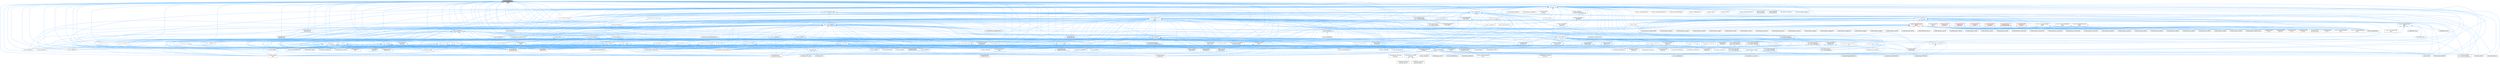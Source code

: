 digraph "src/Ioss_Property.h"
{
 // INTERACTIVE_SVG=YES
 // LATEX_PDF_SIZE
  bgcolor="transparent";
  edge [fontname=Helvetica,fontsize=10,labelfontname=Helvetica,labelfontsize=10];
  node [fontname=Helvetica,fontsize=10,shape=box,height=0.2,width=0.4];
  Node1 [id="Node000001",label="src/Ioss_Property.h",height=0.2,width=0.4,color="gray40", fillcolor="grey60", style="filled", fontcolor="black",tooltip=" "];
  Node1 -> Node2 [id="edge1_Node000001_Node000002",dir="back",color="steelblue1",style="solid",tooltip=" "];
  Node2 [id="Node000002",label="src/Ioss_Assembly.C",height=0.2,width=0.4,color="grey40", fillcolor="white", style="filled",URL="$Ioss__Assembly_8C.html",tooltip=" "];
  Node1 -> Node3 [id="edge2_Node000001_Node000003",dir="back",color="steelblue1",style="solid",tooltip=" "];
  Node3 [id="Node000003",label="src/Ioss_Assembly.h",height=0.2,width=0.4,color="grey40", fillcolor="white", style="filled",URL="$Ioss__Assembly_8h.html",tooltip=" "];
  Node3 -> Node2 [id="edge3_Node000003_Node000002",dir="back",color="steelblue1",style="solid",tooltip=" "];
  Node3 -> Node4 [id="edge4_Node000003_Node000004",dir="back",color="steelblue1",style="solid",tooltip=" "];
  Node4 [id="Node000004",label="src/Ioss_Region.C",height=0.2,width=0.4,color="grey40", fillcolor="white", style="filled",URL="$Ioss__Region_8C.html",tooltip=" "];
  Node3 -> Node5 [id="edge5_Node000003_Node000005",dir="back",color="steelblue1",style="solid",tooltip=" "];
  Node5 [id="Node000005",label="src/Ioss_SubSystem.h",height=0.2,width=0.4,color="grey40", fillcolor="white", style="filled",URL="$Ioss__SubSystem_8h.html",tooltip=" "];
  Node5 -> Node6 [id="edge6_Node000005_Node000006",dir="back",color="steelblue1",style="solid",tooltip=" "];
  Node6 [id="Node000006",label="src/Ioss_Compare.C",height=0.2,width=0.4,color="grey40", fillcolor="white", style="filled",URL="$Ioss__Compare_8C.html",tooltip=" "];
  Node5 -> Node7 [id="edge7_Node000005_Node000007",dir="back",color="steelblue1",style="solid",tooltip=" "];
  Node7 [id="Node000007",label="src/Ioss_CopyDatabase.C",height=0.2,width=0.4,color="grey40", fillcolor="white", style="filled",URL="$Ioss__CopyDatabase_8C.html",tooltip=" "];
  Node5 -> Node8 [id="edge8_Node000005_Node000008",dir="back",color="steelblue1",style="solid",tooltip=" "];
  Node8 [id="Node000008",label="src/Ioss_DatabaseIO.C",height=0.2,width=0.4,color="grey40", fillcolor="white", style="filled",URL="$Ioss__DatabaseIO_8C.html",tooltip=" "];
  Node5 -> Node9 [id="edge9_Node000005_Node000009",dir="back",color="steelblue1",style="solid",tooltip=" "];
  Node9 [id="Node000009",label="src/Ioss_Utils.C",height=0.2,width=0.4,color="grey40", fillcolor="white", style="filled",URL="$Ioss__Utils_8C.html",tooltip=" "];
  Node5 -> Node10 [id="edge10_Node000005_Node000010",dir="back",color="steelblue1",style="solid",tooltip=" "];
  Node10 [id="Node000010",label="src/adios/utest/Ut\l_ioad.C",height=0.2,width=0.4,color="grey40", fillcolor="white", style="filled",URL="$Ut__ioad_8C.html",tooltip=" "];
  Node5 -> Node11 [id="edge11_Node000005_Node000011",dir="back",color="steelblue1",style="solid",tooltip=" "];
  Node11 [id="Node000011",label="src/cgns/Iocgns_DatabaseIO.C",height=0.2,width=0.4,color="grey40", fillcolor="white", style="filled",URL="$Iocgns__DatabaseIO_8C.html",tooltip=" "];
  Node5 -> Node12 [id="edge12_Node000005_Node000012",dir="back",color="steelblue1",style="solid",tooltip=" "];
  Node12 [id="Node000012",label="src/faodel/Iofaodel\l_DatabaseIO.C",height=0.2,width=0.4,color="grey40", fillcolor="white", style="filled",URL="$Iofaodel__DatabaseIO_8C.html",tooltip=" "];
  Node5 -> Node13 [id="edge13_Node000005_Node000013",dir="back",color="steelblue1",style="solid",tooltip=" "];
  Node13 [id="Node000013",label="src/main/io_shell.C",height=0.2,width=0.4,color="grey40", fillcolor="white", style="filled",URL="$io__shell_8C.html",tooltip=" "];
  Node5 -> Node14 [id="edge14_Node000005_Node000014",dir="back",color="steelblue1",style="solid",tooltip=" "];
  Node14 [id="Node000014",label="src/main/io_shell_ts.C",height=0.2,width=0.4,color="grey40", fillcolor="white", style="filled",URL="$io__shell__ts_8C.html",tooltip=" "];
  Node5 -> Node15 [id="edge15_Node000005_Node000015",dir="back",color="steelblue1",style="solid",tooltip=" "];
  Node15 [id="Node000015",label="src/main/struc_to_unstruc.C",height=0.2,width=0.4,color="grey40", fillcolor="white", style="filled",URL="$struc__to__unstruc_8C.html",tooltip=" "];
  Node5 -> Node16 [id="edge16_Node000005_Node000016",dir="back",color="steelblue1",style="solid",tooltip=" "];
  Node16 [id="Node000016",label="src/pamgen/Iopg_DatabaseIO.C",height=0.2,width=0.4,color="grey40", fillcolor="white", style="filled",URL="$Iopg__DatabaseIO_8C.html",tooltip=" "];
  Node5 -> Node17 [id="edge17_Node000005_Node000017",dir="back",color="steelblue1",style="solid",tooltip=" "];
  Node17 [id="Node000017",label="src/utest/Utst_heartbeat.C",height=0.2,width=0.4,color="grey40", fillcolor="white", style="filled",URL="$Utst__heartbeat_8C.html",tooltip=" "];
  Node5 -> Node18 [id="edge18_Node000005_Node000018",dir="back",color="steelblue1",style="solid",tooltip=" "];
  Node18 [id="Node000018",label="src/visualization/exodus\l/Iovs_exodus_DatabaseIO.C",height=0.2,width=0.4,color="grey40", fillcolor="white", style="filled",URL="$Iovs__exodus__DatabaseIO_8C.html",tooltip=" "];
  Node3 -> Node19 [id="edge19_Node000003_Node000019",dir="back",color="steelblue1",style="solid",tooltip=" "];
  Node19 [id="Node000019",label="src/catalyst/Iocatalyst\l_DatabaseIO.C",height=0.2,width=0.4,color="grey40", fillcolor="white", style="filled",URL="$Iocatalyst__DatabaseIO_8C.html",tooltip=" "];
  Node3 -> Node20 [id="edge20_Node000003_Node000020",dir="back",color="steelblue1",style="solid",tooltip=" "];
  Node20 [id="Node000020",label="src/cgns/Iocgns_Utils.C",height=0.2,width=0.4,color="grey40", fillcolor="white", style="filled",URL="$Iocgns__Utils_8C.html",tooltip=" "];
  Node3 -> Node21 [id="edge21_Node000003_Node000021",dir="back",color="steelblue1",style="solid",tooltip=" "];
  Node21 [id="Node000021",label="src/exodus/Ioex_BaseDatabaseIO.C",height=0.2,width=0.4,color="grey40", fillcolor="white", style="filled",URL="$Ioex__BaseDatabaseIO_8C.html",tooltip=" "];
  Node3 -> Node22 [id="edge22_Node000003_Node000022",dir="back",color="steelblue1",style="solid",tooltip=" "];
  Node22 [id="Node000022",label="src/exodus/Ioex_DatabaseIO.C",height=0.2,width=0.4,color="grey40", fillcolor="white", style="filled",URL="$Ioex__DatabaseIO_8C.html",tooltip=" "];
  Node3 -> Node23 [id="edge23_Node000003_Node000023",dir="back",color="steelblue1",style="solid",tooltip=" "];
  Node23 [id="Node000023",label="src/exodus/Ioex_Internals.C",height=0.2,width=0.4,color="grey40", fillcolor="white", style="filled",URL="$Ioex__Internals_8C.html",tooltip=" "];
  Node3 -> Node24 [id="edge24_Node000003_Node000024",dir="back",color="steelblue1",style="solid",tooltip=" "];
  Node24 [id="Node000024",label="src/exodus/Ioex_Utils.C",height=0.2,width=0.4,color="grey40", fillcolor="white", style="filled",URL="$Ioex__Utils_8C.html",tooltip=" "];
  Node3 -> Node25 [id="edge25_Node000003_Node000025",dir="back",color="steelblue1",style="solid",tooltip=" "];
  Node25 [id="Node000025",label="src/exonull/Ioexnl\l_BaseDatabaseIO.C",height=0.2,width=0.4,color="grey40", fillcolor="white", style="filled",URL="$Ioexnl__BaseDatabaseIO_8C.html",tooltip=" "];
  Node3 -> Node26 [id="edge26_Node000003_Node000026",dir="back",color="steelblue1",style="solid",tooltip=" "];
  Node26 [id="Node000026",label="src/exonull/Ioexnl\l_DatabaseIO.C",height=0.2,width=0.4,color="grey40", fillcolor="white", style="filled",URL="$Ioexnl__DatabaseIO_8C.html",tooltip=" "];
  Node3 -> Node27 [id="edge27_Node000003_Node000027",dir="back",color="steelblue1",style="solid",tooltip=" "];
  Node27 [id="Node000027",label="src/exonull/Ioexnl\l_Internals.C",height=0.2,width=0.4,color="grey40", fillcolor="white", style="filled",URL="$Ioexnl__Internals_8C.html",tooltip=" "];
  Node3 -> Node28 [id="edge28_Node000003_Node000028",dir="back",color="steelblue1",style="solid",tooltip=" "];
  Node28 [id="Node000028",label="src/exonull/Ioexnl\l_Utils.C",height=0.2,width=0.4,color="grey40", fillcolor="white", style="filled",URL="$Ioexnl__Utils_8C.html",tooltip=" "];
  Node3 -> Node29 [id="edge29_Node000003_Node000029",dir="back",color="steelblue1",style="solid",tooltip=" "];
  Node29 [id="Node000029",label="src/main/io_info.h",height=0.2,width=0.4,color="grey40", fillcolor="white", style="filled",URL="$io__info_8h.html",tooltip=" "];
  Node29 -> Node30 [id="edge30_Node000029_Node000030",dir="back",color="steelblue1",style="solid",tooltip=" "];
  Node30 [id="Node000030",label="src/main/io_info.C",height=0.2,width=0.4,color="grey40", fillcolor="white", style="filled",URL="$io__info_8C.html",tooltip=" "];
  Node29 -> Node31 [id="edge31_Node000029_Node000031",dir="back",color="steelblue1",style="solid",tooltip=" "];
  Node31 [id="Node000031",label="src/main/io_info_main.C",height=0.2,width=0.4,color="grey40", fillcolor="white", style="filled",URL="$io__info__main_8C.html",tooltip=" "];
  Node3 -> Node32 [id="edge32_Node000003_Node000032",dir="back",color="steelblue1",style="solid",tooltip=" "];
  Node32 [id="Node000032",label="src/main/io_modify.C",height=0.2,width=0.4,color="grey40", fillcolor="white", style="filled",URL="$io__modify_8C.html",tooltip=" "];
  Node3 -> Node33 [id="edge33_Node000003_Node000033",dir="back",color="steelblue1",style="solid",tooltip=" "];
  Node33 [id="Node000033",label="src/null/Ionull_DatabaseIO.C",height=0.2,width=0.4,color="grey40", fillcolor="white", style="filled",URL="$Ionull__DatabaseIO_8C.html",tooltip=" "];
  Node3 -> Node34 [id="edge34_Node000003_Node000034",dir="back",color="steelblue1",style="solid",tooltip=" "];
  Node34 [id="Node000034",label="src/text_mesh/Iotm\l_DatabaseIO.C",height=0.2,width=0.4,color="grey40", fillcolor="white", style="filled",URL="$Iotm__DatabaseIO_8C.html",tooltip=" "];
  Node3 -> Node35 [id="edge35_Node000003_Node000035",dir="back",color="steelblue1",style="solid",tooltip=" "];
  Node35 [id="Node000035",label="src/unit_tests/UnitTestIotm\lTextMeshFixture.h",height=0.2,width=0.4,color="grey40", fillcolor="white", style="filled",URL="$UnitTestIotmTextMeshFixture_8h.html",tooltip=" "];
  Node35 -> Node36 [id="edge36_Node000035_Node000036",dir="back",color="steelblue1",style="solid",tooltip=" "];
  Node36 [id="Node000036",label="src/unit_tests/UnitTestText\lMesh.C",height=0.2,width=0.4,color="grey40", fillcolor="white", style="filled",URL="$UnitTestTextMesh_8C.html",tooltip=" "];
  Node1 -> Node37 [id="edge37_Node000001_Node000037",dir="back",color="steelblue1",style="solid",tooltip=" "];
  Node37 [id="Node000037",label="src/Ioss_Blob.C",height=0.2,width=0.4,color="grey40", fillcolor="white", style="filled",URL="$Ioss__Blob_8C.html",tooltip=" "];
  Node1 -> Node38 [id="edge38_Node000001_Node000038",dir="back",color="steelblue1",style="solid",tooltip=" "];
  Node38 [id="Node000038",label="src/Ioss_Blob.h",height=0.2,width=0.4,color="grey40", fillcolor="white", style="filled",URL="$Ioss__Blob_8h.html",tooltip=" "];
  Node38 -> Node37 [id="edge39_Node000038_Node000037",dir="back",color="steelblue1",style="solid",tooltip=" "];
  Node38 -> Node4 [id="edge40_Node000038_Node000004",dir="back",color="steelblue1",style="solid",tooltip=" "];
  Node38 -> Node5 [id="edge41_Node000038_Node000005",dir="back",color="steelblue1",style="solid",tooltip=" "];
  Node38 -> Node21 [id="edge42_Node000038_Node000021",dir="back",color="steelblue1",style="solid",tooltip=" "];
  Node38 -> Node22 [id="edge43_Node000038_Node000022",dir="back",color="steelblue1",style="solid",tooltip=" "];
  Node38 -> Node23 [id="edge44_Node000038_Node000023",dir="back",color="steelblue1",style="solid",tooltip=" "];
  Node38 -> Node25 [id="edge45_Node000038_Node000025",dir="back",color="steelblue1",style="solid",tooltip=" "];
  Node38 -> Node26 [id="edge46_Node000038_Node000026",dir="back",color="steelblue1",style="solid",tooltip=" "];
  Node38 -> Node27 [id="edge47_Node000038_Node000027",dir="back",color="steelblue1",style="solid",tooltip=" "];
  Node38 -> Node29 [id="edge48_Node000038_Node000029",dir="back",color="steelblue1",style="solid",tooltip=" "];
  Node38 -> Node32 [id="edge49_Node000038_Node000032",dir="back",color="steelblue1",style="solid",tooltip=" "];
  Node38 -> Node33 [id="edge50_Node000038_Node000033",dir="back",color="steelblue1",style="solid",tooltip=" "];
  Node38 -> Node39 [id="edge51_Node000038_Node000039",dir="back",color="steelblue1",style="solid",tooltip=" "];
  Node39 [id="Node000039",label="src/utest/Utst_blob\l_write_read.C",height=0.2,width=0.4,color="grey40", fillcolor="white", style="filled",URL="$Utst__blob__write__read_8C.html",tooltip=" "];
  Node1 -> Node40 [id="edge52_Node000001_Node000040",dir="back",color="steelblue1",style="solid",tooltip=" "];
  Node40 [id="Node000040",label="src/Ioss_ChainGenerator.C",height=0.2,width=0.4,color="grey40", fillcolor="white", style="filled",URL="$Ioss__ChainGenerator_8C.html",tooltip=" "];
  Node1 -> Node41 [id="edge53_Node000001_Node000041",dir="back",color="steelblue1",style="solid",tooltip=" "];
  Node41 [id="Node000041",label="src/Ioss_CommSet.C",height=0.2,width=0.4,color="grey40", fillcolor="white", style="filled",URL="$Ioss__CommSet_8C.html",tooltip=" "];
  Node1 -> Node42 [id="edge54_Node000001_Node000042",dir="back",color="steelblue1",style="solid",tooltip=" "];
  Node42 [id="Node000042",label="src/Ioss_CommSet.h",height=0.2,width=0.4,color="grey40", fillcolor="white", style="filled",URL="$Ioss__CommSet_8h.html",tooltip=" "];
  Node42 -> Node41 [id="edge55_Node000042_Node000041",dir="back",color="steelblue1",style="solid",tooltip=" "];
  Node42 -> Node43 [id="edge56_Node000042_Node000043",dir="back",color="steelblue1",style="solid",tooltip=" "];
  Node43 [id="Node000043",label="src/Ioss_FaceGenerator.C",height=0.2,width=0.4,color="grey40", fillcolor="white", style="filled",URL="$Ioss__FaceGenerator_8C.html",tooltip=" "];
  Node42 -> Node4 [id="edge57_Node000042_Node000004",dir="back",color="steelblue1",style="solid",tooltip=" "];
  Node42 -> Node5 [id="edge58_Node000042_Node000005",dir="back",color="steelblue1",style="solid",tooltip=" "];
  Node42 -> Node44 [id="edge59_Node000042_Node000044",dir="back",color="steelblue1",style="solid",tooltip=" "];
  Node44 [id="Node000044",label="src/adios/Ioad_DatabaseIO.C",height=0.2,width=0.4,color="grey40", fillcolor="white", style="filled",URL="$Ioad__DatabaseIO_8C.html",tooltip=" "];
  Node42 -> Node10 [id="edge60_Node000042_Node000010",dir="back",color="steelblue1",style="solid",tooltip=" "];
  Node42 -> Node19 [id="edge61_Node000042_Node000019",dir="back",color="steelblue1",style="solid",tooltip=" "];
  Node42 -> Node21 [id="edge62_Node000042_Node000021",dir="back",color="steelblue1",style="solid",tooltip=" "];
  Node42 -> Node22 [id="edge63_Node000042_Node000022",dir="back",color="steelblue1",style="solid",tooltip=" "];
  Node42 -> Node25 [id="edge64_Node000042_Node000025",dir="back",color="steelblue1",style="solid",tooltip=" "];
  Node42 -> Node26 [id="edge65_Node000042_Node000026",dir="back",color="steelblue1",style="solid",tooltip=" "];
  Node42 -> Node12 [id="edge66_Node000042_Node000012",dir="back",color="steelblue1",style="solid",tooltip=" "];
  Node42 -> Node45 [id="edge67_Node000042_Node000045",dir="back",color="steelblue1",style="solid",tooltip=" "];
  Node45 [id="Node000045",label="src/faodel/Iofaodel\l_FieldSerialization.h",height=0.2,width=0.4,color="grey40", fillcolor="white", style="filled",URL="$Iofaodel__FieldSerialization_8h.html",tooltip=" "];
  Node45 -> Node12 [id="edge68_Node000045_Node000012",dir="back",color="steelblue1",style="solid",tooltip=" "];
  Node45 -> Node46 [id="edge69_Node000045_Node000046",dir="back",color="steelblue1",style="solid",tooltip=" "];
  Node46 [id="Node000046",label="src/faodel/Iofaodel\l_FieldSerialization.C",height=0.2,width=0.4,color="grey40", fillcolor="white", style="filled",URL="$Iofaodel__FieldSerialization_8C.html",tooltip=" "];
  Node42 -> Node47 [id="edge70_Node000042_Node000047",dir="back",color="steelblue1",style="solid",tooltip=" "];
  Node47 [id="Node000047",label="src/faodel/Iofaodel\l_PropertySerialization.C",height=0.2,width=0.4,color="grey40", fillcolor="white", style="filled",URL="$Iofaodel__PropertySerialization_8C.html",tooltip=" "];
  Node42 -> Node48 [id="edge71_Node000042_Node000048",dir="back",color="steelblue1",style="solid",tooltip=" "];
  Node48 [id="Node000048",label="src/faodel/Iofaodel\l_Utils.C",height=0.2,width=0.4,color="grey40", fillcolor="white", style="filled",URL="$Iofaodel__Utils_8C.html",tooltip=" "];
  Node42 -> Node49 [id="edge72_Node000042_Node000049",dir="back",color="steelblue1",style="solid",tooltip=" "];
  Node49 [id="Node000049",label="src/gen_struc/Iogs\l_DatabaseIO.C",height=0.2,width=0.4,color="grey40", fillcolor="white", style="filled",URL="$Iogs__DatabaseIO_8C.html",tooltip=" "];
  Node42 -> Node50 [id="edge73_Node000042_Node000050",dir="back",color="steelblue1",style="solid",tooltip=" "];
  Node50 [id="Node000050",label="src/generated/Iogn\l_DatabaseIO.C",height=0.2,width=0.4,color="grey40", fillcolor="white", style="filled",URL="$Iogn__DatabaseIO_8C.html",tooltip=" "];
  Node42 -> Node51 [id="edge74_Node000042_Node000051",dir="back",color="steelblue1",style="solid",tooltip=" "];
  Node51 [id="Node000051",label="src/main/cth_pressure\l_map.C",height=0.2,width=0.4,color="grey40", fillcolor="white", style="filled",URL="$cth__pressure__map_8C.html",tooltip=" "];
  Node42 -> Node29 [id="edge75_Node000042_Node000029",dir="back",color="steelblue1",style="solid",tooltip=" "];
  Node42 -> Node32 [id="edge76_Node000042_Node000032",dir="back",color="steelblue1",style="solid",tooltip=" "];
  Node42 -> Node33 [id="edge77_Node000042_Node000033",dir="back",color="steelblue1",style="solid",tooltip=" "];
  Node42 -> Node34 [id="edge78_Node000042_Node000034",dir="back",color="steelblue1",style="solid",tooltip=" "];
  Node42 -> Node35 [id="edge79_Node000042_Node000035",dir="back",color="steelblue1",style="solid",tooltip=" "];
  Node1 -> Node52 [id="edge80_Node000001_Node000052",dir="back",color="steelblue1",style="solid",tooltip=" "];
  Node52 [id="Node000052",label="src/Ioss_EdgeBlock.C",height=0.2,width=0.4,color="grey40", fillcolor="white", style="filled",URL="$Ioss__EdgeBlock_8C.html",tooltip=" "];
  Node1 -> Node53 [id="edge81_Node000001_Node000053",dir="back",color="steelblue1",style="solid",tooltip=" "];
  Node53 [id="Node000053",label="src/Ioss_EdgeBlock.h",height=0.2,width=0.4,color="grey40", fillcolor="white", style="filled",URL="$Ioss__EdgeBlock_8h.html",tooltip=" "];
  Node53 -> Node52 [id="edge82_Node000053_Node000052",dir="back",color="steelblue1",style="solid",tooltip=" "];
  Node53 -> Node4 [id="edge83_Node000053_Node000004",dir="back",color="steelblue1",style="solid",tooltip=" "];
  Node53 -> Node5 [id="edge84_Node000053_Node000005",dir="back",color="steelblue1",style="solid",tooltip=" "];
  Node53 -> Node44 [id="edge85_Node000053_Node000044",dir="back",color="steelblue1",style="solid",tooltip=" "];
  Node53 -> Node10 [id="edge86_Node000053_Node000010",dir="back",color="steelblue1",style="solid",tooltip=" "];
  Node53 -> Node19 [id="edge87_Node000053_Node000019",dir="back",color="steelblue1",style="solid",tooltip=" "];
  Node53 -> Node21 [id="edge88_Node000053_Node000021",dir="back",color="steelblue1",style="solid",tooltip=" "];
  Node53 -> Node22 [id="edge89_Node000053_Node000022",dir="back",color="steelblue1",style="solid",tooltip=" "];
  Node53 -> Node23 [id="edge90_Node000053_Node000023",dir="back",color="steelblue1",style="solid",tooltip=" "];
  Node53 -> Node25 [id="edge91_Node000053_Node000025",dir="back",color="steelblue1",style="solid",tooltip=" "];
  Node53 -> Node26 [id="edge92_Node000053_Node000026",dir="back",color="steelblue1",style="solid",tooltip=" "];
  Node53 -> Node27 [id="edge93_Node000053_Node000027",dir="back",color="steelblue1",style="solid",tooltip=" "];
  Node53 -> Node45 [id="edge94_Node000053_Node000045",dir="back",color="steelblue1",style="solid",tooltip=" "];
  Node53 -> Node47 [id="edge95_Node000053_Node000047",dir="back",color="steelblue1",style="solid",tooltip=" "];
  Node53 -> Node48 [id="edge96_Node000053_Node000048",dir="back",color="steelblue1",style="solid",tooltip=" "];
  Node53 -> Node29 [id="edge97_Node000053_Node000029",dir="back",color="steelblue1",style="solid",tooltip=" "];
  Node53 -> Node32 [id="edge98_Node000053_Node000032",dir="back",color="steelblue1",style="solid",tooltip=" "];
  Node53 -> Node33 [id="edge99_Node000053_Node000033",dir="back",color="steelblue1",style="solid",tooltip=" "];
  Node1 -> Node54 [id="edge100_Node000001_Node000054",dir="back",color="steelblue1",style="solid",tooltip=" "];
  Node54 [id="Node000054",label="src/Ioss_EdgeSet.C",height=0.2,width=0.4,color="grey40", fillcolor="white", style="filled",URL="$Ioss__EdgeSet_8C.html",tooltip=" "];
  Node1 -> Node55 [id="edge101_Node000001_Node000055",dir="back",color="steelblue1",style="solid",tooltip=" "];
  Node55 [id="Node000055",label="src/Ioss_EdgeSet.h",height=0.2,width=0.4,color="grey40", fillcolor="white", style="filled",URL="$Ioss__EdgeSet_8h.html",tooltip=" "];
  Node55 -> Node54 [id="edge102_Node000055_Node000054",dir="back",color="steelblue1",style="solid",tooltip=" "];
  Node55 -> Node4 [id="edge103_Node000055_Node000004",dir="back",color="steelblue1",style="solid",tooltip=" "];
  Node55 -> Node5 [id="edge104_Node000055_Node000005",dir="back",color="steelblue1",style="solid",tooltip=" "];
  Node55 -> Node44 [id="edge105_Node000055_Node000044",dir="back",color="steelblue1",style="solid",tooltip=" "];
  Node55 -> Node10 [id="edge106_Node000055_Node000010",dir="back",color="steelblue1",style="solid",tooltip=" "];
  Node55 -> Node19 [id="edge107_Node000055_Node000019",dir="back",color="steelblue1",style="solid",tooltip=" "];
  Node55 -> Node21 [id="edge108_Node000055_Node000021",dir="back",color="steelblue1",style="solid",tooltip=" "];
  Node55 -> Node22 [id="edge109_Node000055_Node000022",dir="back",color="steelblue1",style="solid",tooltip=" "];
  Node55 -> Node23 [id="edge110_Node000055_Node000023",dir="back",color="steelblue1",style="solid",tooltip=" "];
  Node55 -> Node25 [id="edge111_Node000055_Node000025",dir="back",color="steelblue1",style="solid",tooltip=" "];
  Node55 -> Node26 [id="edge112_Node000055_Node000026",dir="back",color="steelblue1",style="solid",tooltip=" "];
  Node55 -> Node27 [id="edge113_Node000055_Node000027",dir="back",color="steelblue1",style="solid",tooltip=" "];
  Node55 -> Node45 [id="edge114_Node000055_Node000045",dir="back",color="steelblue1",style="solid",tooltip=" "];
  Node55 -> Node47 [id="edge115_Node000055_Node000047",dir="back",color="steelblue1",style="solid",tooltip=" "];
  Node55 -> Node48 [id="edge116_Node000055_Node000048",dir="back",color="steelblue1",style="solid",tooltip=" "];
  Node55 -> Node29 [id="edge117_Node000055_Node000029",dir="back",color="steelblue1",style="solid",tooltip=" "];
  Node55 -> Node32 [id="edge118_Node000055_Node000032",dir="back",color="steelblue1",style="solid",tooltip=" "];
  Node55 -> Node33 [id="edge119_Node000055_Node000033",dir="back",color="steelblue1",style="solid",tooltip=" "];
  Node1 -> Node56 [id="edge120_Node000001_Node000056",dir="back",color="steelblue1",style="solid",tooltip=" "];
  Node56 [id="Node000056",label="src/Ioss_ElementBlock.C",height=0.2,width=0.4,color="grey40", fillcolor="white", style="filled",URL="$Ioss__ElementBlock_8C.html",tooltip=" "];
  Node1 -> Node57 [id="edge121_Node000001_Node000057",dir="back",color="steelblue1",style="solid",tooltip=" "];
  Node57 [id="Node000057",label="src/Ioss_ElementBlock.h",height=0.2,width=0.4,color="grey40", fillcolor="white", style="filled",URL="$Ioss__ElementBlock_8h.html",tooltip=" "];
  Node57 -> Node40 [id="edge122_Node000057_Node000040",dir="back",color="steelblue1",style="solid",tooltip=" "];
  Node57 -> Node56 [id="edge123_Node000057_Node000056",dir="back",color="steelblue1",style="solid",tooltip=" "];
  Node57 -> Node43 [id="edge124_Node000057_Node000043",dir="back",color="steelblue1",style="solid",tooltip=" "];
  Node57 -> Node4 [id="edge125_Node000057_Node000004",dir="back",color="steelblue1",style="solid",tooltip=" "];
  Node57 -> Node58 [id="edge126_Node000057_Node000058",dir="back",color="steelblue1",style="solid",tooltip=" "];
  Node58 [id="Node000058",label="src/Ioss_SideBlock.C",height=0.2,width=0.4,color="grey40", fillcolor="white", style="filled",URL="$Ioss__SideBlock_8C.html",tooltip=" "];
  Node57 -> Node59 [id="edge127_Node000057_Node000059",dir="back",color="steelblue1",style="solid",tooltip=" "];
  Node59 [id="Node000059",label="src/Ioss_SideBlock.h",height=0.2,width=0.4,color="grey40", fillcolor="white", style="filled",URL="$Ioss__SideBlock_8h.html",tooltip=" "];
  Node59 -> Node40 [id="edge128_Node000059_Node000040",dir="back",color="steelblue1",style="solid",tooltip=" "];
  Node59 -> Node4 [id="edge129_Node000059_Node000004",dir="back",color="steelblue1",style="solid",tooltip=" "];
  Node59 -> Node58 [id="edge130_Node000059_Node000058",dir="back",color="steelblue1",style="solid",tooltip=" "];
  Node59 -> Node60 [id="edge131_Node000059_Node000060",dir="back",color="steelblue1",style="solid",tooltip=" "];
  Node60 [id="Node000060",label="src/Ioss_SideSet.C",height=0.2,width=0.4,color="grey40", fillcolor="white", style="filled",URL="$Ioss__SideSet_8C.html",tooltip=" "];
  Node59 -> Node5 [id="edge132_Node000059_Node000005",dir="back",color="steelblue1",style="solid",tooltip=" "];
  Node59 -> Node44 [id="edge133_Node000059_Node000044",dir="back",color="steelblue1",style="solid",tooltip=" "];
  Node59 -> Node61 [id="edge134_Node000059_Node000061",dir="back",color="steelblue1",style="solid",tooltip=" "];
  Node61 [id="Node000061",label="src/adios/Ioad_Helper.C",height=0.2,width=0.4,color="grey40", fillcolor="white", style="filled",URL="$Ioad__Helper_8C.html",tooltip=" "];
  Node59 -> Node10 [id="edge135_Node000059_Node000010",dir="back",color="steelblue1",style="solid",tooltip=" "];
  Node59 -> Node19 [id="edge136_Node000059_Node000019",dir="back",color="steelblue1",style="solid",tooltip=" "];
  Node59 -> Node62 [id="edge137_Node000059_Node000062",dir="back",color="steelblue1",style="solid",tooltip=" "];
  Node62 [id="Node000062",label="src/cgns/Iocgns_Utils.h",height=0.2,width=0.4,color="grey40", fillcolor="white", style="filled",URL="$Iocgns__Utils_8h.html",tooltip=" "];
  Node62 -> Node11 [id="edge138_Node000062_Node000011",dir="back",color="steelblue1",style="solid",tooltip=" "];
  Node62 -> Node63 [id="edge139_Node000062_Node000063",dir="back",color="steelblue1",style="solid",tooltip=" "];
  Node63 [id="Node000063",label="src/cgns/Iocgns_IOFactory.C",height=0.2,width=0.4,color="grey40", fillcolor="white", style="filled",URL="$Iocgns__IOFactory_8C.html",tooltip=" "];
  Node62 -> Node20 [id="edge140_Node000062_Node000020",dir="back",color="steelblue1",style="solid",tooltip=" "];
  Node62 -> Node64 [id="edge141_Node000062_Node000064",dir="back",color="steelblue1",style="solid",tooltip=" "];
  Node64 [id="Node000064",label="src/main/cgns_decomp.C",height=0.2,width=0.4,color="grey40", fillcolor="white", style="filled",URL="$cgns__decomp_8C.html",tooltip=" "];
  Node62 -> Node15 [id="edge142_Node000062_Node000015",dir="back",color="steelblue1",style="solid",tooltip=" "];
  Node62 -> Node65 [id="edge143_Node000062_Node000065",dir="back",color="steelblue1",style="solid",tooltip=" "];
  Node65 [id="Node000065",label="src/utest/Utst_structured\l_decomp.C",height=0.2,width=0.4,color="grey40", fillcolor="white", style="filled",URL="$Utst__structured__decomp_8C.html",tooltip=" "];
  Node59 -> Node21 [id="edge144_Node000059_Node000021",dir="back",color="steelblue1",style="solid",tooltip=" "];
  Node59 -> Node22 [id="edge145_Node000059_Node000022",dir="back",color="steelblue1",style="solid",tooltip=" "];
  Node59 -> Node23 [id="edge146_Node000059_Node000023",dir="back",color="steelblue1",style="solid",tooltip=" "];
  Node59 -> Node25 [id="edge147_Node000059_Node000025",dir="back",color="steelblue1",style="solid",tooltip=" "];
  Node59 -> Node26 [id="edge148_Node000059_Node000026",dir="back",color="steelblue1",style="solid",tooltip=" "];
  Node59 -> Node27 [id="edge149_Node000059_Node000027",dir="back",color="steelblue1",style="solid",tooltip=" "];
  Node59 -> Node12 [id="edge150_Node000059_Node000012",dir="back",color="steelblue1",style="solid",tooltip=" "];
  Node59 -> Node45 [id="edge151_Node000059_Node000045",dir="back",color="steelblue1",style="solid",tooltip=" "];
  Node59 -> Node47 [id="edge152_Node000059_Node000047",dir="back",color="steelblue1",style="solid",tooltip=" "];
  Node59 -> Node48 [id="edge153_Node000059_Node000048",dir="back",color="steelblue1",style="solid",tooltip=" "];
  Node59 -> Node49 [id="edge154_Node000059_Node000049",dir="back",color="steelblue1",style="solid",tooltip=" "];
  Node59 -> Node50 [id="edge155_Node000059_Node000050",dir="back",color="steelblue1",style="solid",tooltip=" "];
  Node59 -> Node51 [id="edge156_Node000059_Node000051",dir="back",color="steelblue1",style="solid",tooltip=" "];
  Node59 -> Node29 [id="edge157_Node000059_Node000029",dir="back",color="steelblue1",style="solid",tooltip=" "];
  Node59 -> Node32 [id="edge158_Node000059_Node000032",dir="back",color="steelblue1",style="solid",tooltip=" "];
  Node59 -> Node33 [id="edge159_Node000059_Node000033",dir="back",color="steelblue1",style="solid",tooltip=" "];
  Node59 -> Node34 [id="edge160_Node000059_Node000034",dir="back",color="steelblue1",style="solid",tooltip=" "];
  Node59 -> Node35 [id="edge161_Node000059_Node000035",dir="back",color="steelblue1",style="solid",tooltip=" "];
  Node59 -> Node66 [id="edge162_Node000059_Node000066",dir="back",color="steelblue1",style="solid",tooltip=" "];
  Node66 [id="Node000066",label="src/utest/Utst_IofxDatabaseIO.C",height=0.2,width=0.4,color="grey40", fillcolor="white", style="filled",URL="$Utst__IofxDatabaseIO_8C.html",tooltip=" "];
  Node57 -> Node5 [id="edge163_Node000057_Node000005",dir="back",color="steelblue1",style="solid",tooltip=" "];
  Node57 -> Node44 [id="edge164_Node000057_Node000044",dir="back",color="steelblue1",style="solid",tooltip=" "];
  Node57 -> Node10 [id="edge165_Node000057_Node000010",dir="back",color="steelblue1",style="solid",tooltip=" "];
  Node57 -> Node19 [id="edge166_Node000057_Node000019",dir="back",color="steelblue1",style="solid",tooltip=" "];
  Node57 -> Node21 [id="edge167_Node000057_Node000021",dir="back",color="steelblue1",style="solid",tooltip=" "];
  Node57 -> Node22 [id="edge168_Node000057_Node000022",dir="back",color="steelblue1",style="solid",tooltip=" "];
  Node57 -> Node23 [id="edge169_Node000057_Node000023",dir="back",color="steelblue1",style="solid",tooltip=" "];
  Node57 -> Node67 [id="edge170_Node000057_Node000067",dir="back",color="steelblue1",style="solid",tooltip=" "];
  Node67 [id="Node000067",label="src/exodus/Ioex_Utils.h",height=0.2,width=0.4,color="grey40", fillcolor="white", style="filled",URL="$Ioex__Utils_8h.html",tooltip=" "];
  Node67 -> Node21 [id="edge171_Node000067_Node000021",dir="back",color="steelblue1",style="solid",tooltip=" "];
  Node67 -> Node22 [id="edge172_Node000067_Node000022",dir="back",color="steelblue1",style="solid",tooltip=" "];
  Node67 -> Node23 [id="edge173_Node000067_Node000023",dir="back",color="steelblue1",style="solid",tooltip=" "];
  Node67 -> Node24 [id="edge174_Node000067_Node000024",dir="back",color="steelblue1",style="solid",tooltip=" "];
  Node57 -> Node25 [id="edge175_Node000057_Node000025",dir="back",color="steelblue1",style="solid",tooltip=" "];
  Node57 -> Node26 [id="edge176_Node000057_Node000026",dir="back",color="steelblue1",style="solid",tooltip=" "];
  Node57 -> Node27 [id="edge177_Node000057_Node000027",dir="back",color="steelblue1",style="solid",tooltip=" "];
  Node57 -> Node68 [id="edge178_Node000057_Node000068",dir="back",color="steelblue1",style="solid",tooltip=" "];
  Node68 [id="Node000068",label="src/exonull/Ioexnl\l_Utils.h",height=0.2,width=0.4,color="grey40", fillcolor="white", style="filled",URL="$Ioexnl__Utils_8h.html",tooltip=" "];
  Node68 -> Node25 [id="edge179_Node000068_Node000025",dir="back",color="steelblue1",style="solid",tooltip=" "];
  Node68 -> Node26 [id="edge180_Node000068_Node000026",dir="back",color="steelblue1",style="solid",tooltip=" "];
  Node68 -> Node27 [id="edge181_Node000068_Node000027",dir="back",color="steelblue1",style="solid",tooltip=" "];
  Node68 -> Node28 [id="edge182_Node000068_Node000028",dir="back",color="steelblue1",style="solid",tooltip=" "];
  Node57 -> Node12 [id="edge183_Node000057_Node000012",dir="back",color="steelblue1",style="solid",tooltip=" "];
  Node57 -> Node45 [id="edge184_Node000057_Node000045",dir="back",color="steelblue1",style="solid",tooltip=" "];
  Node57 -> Node47 [id="edge185_Node000057_Node000047",dir="back",color="steelblue1",style="solid",tooltip=" "];
  Node57 -> Node48 [id="edge186_Node000057_Node000048",dir="back",color="steelblue1",style="solid",tooltip=" "];
  Node57 -> Node49 [id="edge187_Node000057_Node000049",dir="back",color="steelblue1",style="solid",tooltip=" "];
  Node57 -> Node50 [id="edge188_Node000057_Node000050",dir="back",color="steelblue1",style="solid",tooltip=" "];
  Node57 -> Node51 [id="edge189_Node000057_Node000051",dir="back",color="steelblue1",style="solid",tooltip=" "];
  Node57 -> Node29 [id="edge190_Node000057_Node000029",dir="back",color="steelblue1",style="solid",tooltip=" "];
  Node57 -> Node32 [id="edge191_Node000057_Node000032",dir="back",color="steelblue1",style="solid",tooltip=" "];
  Node57 -> Node69 [id="edge192_Node000057_Node000069",dir="back",color="steelblue1",style="solid",tooltip=" "];
  Node69 [id="Node000069",label="src/main/shell_to_hex.C",height=0.2,width=0.4,color="grey40", fillcolor="white", style="filled",URL="$shell__to__hex_8C.html",tooltip=" "];
  Node57 -> Node70 [id="edge193_Node000057_Node000070",dir="back",color="steelblue1",style="solid",tooltip=" "];
  Node70 [id="Node000070",label="src/main/skinner.C",height=0.2,width=0.4,color="grey40", fillcolor="white", style="filled",URL="$skinner_8C.html",tooltip=" "];
  Node57 -> Node71 [id="edge194_Node000057_Node000071",dir="back",color="steelblue1",style="solid",tooltip=" "];
  Node71 [id="Node000071",label="src/main/sphgen.C",height=0.2,width=0.4,color="grey40", fillcolor="white", style="filled",URL="$sphgen_8C.html",tooltip=" "];
  Node57 -> Node72 [id="edge195_Node000057_Node000072",dir="back",color="steelblue1",style="solid",tooltip=" "];
  Node72 [id="Node000072",label="src/main/volume.C",height=0.2,width=0.4,color="grey40", fillcolor="white", style="filled",URL="$volume_8C.html",tooltip=" "];
  Node57 -> Node33 [id="edge196_Node000057_Node000033",dir="back",color="steelblue1",style="solid",tooltip=" "];
  Node57 -> Node34 [id="edge197_Node000057_Node000034",dir="back",color="steelblue1",style="solid",tooltip=" "];
  Node57 -> Node73 [id="edge198_Node000057_Node000073",dir="back",color="steelblue1",style="solid",tooltip=" "];
  Node73 [id="Node000073",label="src/unit_tests/UnitTestElement\lBlockBatchRead.C",height=0.2,width=0.4,color="grey40", fillcolor="white", style="filled",URL="$UnitTestElementBlockBatchRead_8C.html",tooltip=" "];
  Node57 -> Node35 [id="edge199_Node000057_Node000035",dir="back",color="steelblue1",style="solid",tooltip=" "];
  Node57 -> Node66 [id="edge200_Node000057_Node000066",dir="back",color="steelblue1",style="solid",tooltip=" "];
  Node1 -> Node74 [id="edge201_Node000001_Node000074",dir="back",color="steelblue1",style="solid",tooltip=" "];
  Node74 [id="Node000074",label="src/Ioss_ElementSet.C",height=0.2,width=0.4,color="grey40", fillcolor="white", style="filled",URL="$Ioss__ElementSet_8C.html",tooltip=" "];
  Node1 -> Node75 [id="edge202_Node000001_Node000075",dir="back",color="steelblue1",style="solid",tooltip=" "];
  Node75 [id="Node000075",label="src/Ioss_ElementSet.h",height=0.2,width=0.4,color="grey40", fillcolor="white", style="filled",URL="$Ioss__ElementSet_8h.html",tooltip=" "];
  Node75 -> Node74 [id="edge203_Node000075_Node000074",dir="back",color="steelblue1",style="solid",tooltip=" "];
  Node75 -> Node4 [id="edge204_Node000075_Node000004",dir="back",color="steelblue1",style="solid",tooltip=" "];
  Node75 -> Node5 [id="edge205_Node000075_Node000005",dir="back",color="steelblue1",style="solid",tooltip=" "];
  Node75 -> Node44 [id="edge206_Node000075_Node000044",dir="back",color="steelblue1",style="solid",tooltip=" "];
  Node75 -> Node10 [id="edge207_Node000075_Node000010",dir="back",color="steelblue1",style="solid",tooltip=" "];
  Node75 -> Node19 [id="edge208_Node000075_Node000019",dir="back",color="steelblue1",style="solid",tooltip=" "];
  Node75 -> Node21 [id="edge209_Node000075_Node000021",dir="back",color="steelblue1",style="solid",tooltip=" "];
  Node75 -> Node22 [id="edge210_Node000075_Node000022",dir="back",color="steelblue1",style="solid",tooltip=" "];
  Node75 -> Node23 [id="edge211_Node000075_Node000023",dir="back",color="steelblue1",style="solid",tooltip=" "];
  Node75 -> Node25 [id="edge212_Node000075_Node000025",dir="back",color="steelblue1",style="solid",tooltip=" "];
  Node75 -> Node26 [id="edge213_Node000075_Node000026",dir="back",color="steelblue1",style="solid",tooltip=" "];
  Node75 -> Node27 [id="edge214_Node000075_Node000027",dir="back",color="steelblue1",style="solid",tooltip=" "];
  Node75 -> Node45 [id="edge215_Node000075_Node000045",dir="back",color="steelblue1",style="solid",tooltip=" "];
  Node75 -> Node47 [id="edge216_Node000075_Node000047",dir="back",color="steelblue1",style="solid",tooltip=" "];
  Node75 -> Node48 [id="edge217_Node000075_Node000048",dir="back",color="steelblue1",style="solid",tooltip=" "];
  Node75 -> Node29 [id="edge218_Node000075_Node000029",dir="back",color="steelblue1",style="solid",tooltip=" "];
  Node75 -> Node32 [id="edge219_Node000075_Node000032",dir="back",color="steelblue1",style="solid",tooltip=" "];
  Node75 -> Node33 [id="edge220_Node000075_Node000033",dir="back",color="steelblue1",style="solid",tooltip=" "];
  Node1 -> Node76 [id="edge221_Node000001_Node000076",dir="back",color="steelblue1",style="solid",tooltip=" "];
  Node76 [id="Node000076",label="src/Ioss_EntityBlock.C",height=0.2,width=0.4,color="grey40", fillcolor="white", style="filled",URL="$Ioss__EntityBlock_8C.html",tooltip=" "];
  Node1 -> Node77 [id="edge222_Node000001_Node000077",dir="back",color="steelblue1",style="solid",tooltip=" "];
  Node77 [id="Node000077",label="src/Ioss_EntityBlock.h",height=0.2,width=0.4,color="grey40", fillcolor="white", style="filled",URL="$Ioss__EntityBlock_8h.html",tooltip=" "];
  Node77 -> Node52 [id="edge223_Node000077_Node000052",dir="back",color="steelblue1",style="solid",tooltip=" "];
  Node77 -> Node53 [id="edge224_Node000077_Node000053",dir="back",color="steelblue1",style="solid",tooltip=" "];
  Node77 -> Node56 [id="edge225_Node000077_Node000056",dir="back",color="steelblue1",style="solid",tooltip=" "];
  Node77 -> Node57 [id="edge226_Node000077_Node000057",dir="back",color="steelblue1",style="solid",tooltip=" "];
  Node77 -> Node76 [id="edge227_Node000077_Node000076",dir="back",color="steelblue1",style="solid",tooltip=" "];
  Node77 -> Node78 [id="edge228_Node000077_Node000078",dir="back",color="steelblue1",style="solid",tooltip=" "];
  Node78 [id="Node000078",label="src/Ioss_FaceBlock.C",height=0.2,width=0.4,color="grey40", fillcolor="white", style="filled",URL="$Ioss__FaceBlock_8C.html",tooltip=" "];
  Node77 -> Node79 [id="edge229_Node000077_Node000079",dir="back",color="steelblue1",style="solid",tooltip=" "];
  Node79 [id="Node000079",label="src/Ioss_FaceBlock.h",height=0.2,width=0.4,color="grey40", fillcolor="white", style="filled",URL="$Ioss__FaceBlock_8h.html",tooltip=" "];
  Node79 -> Node78 [id="edge230_Node000079_Node000078",dir="back",color="steelblue1",style="solid",tooltip=" "];
  Node79 -> Node4 [id="edge231_Node000079_Node000004",dir="back",color="steelblue1",style="solid",tooltip=" "];
  Node79 -> Node5 [id="edge232_Node000079_Node000005",dir="back",color="steelblue1",style="solid",tooltip=" "];
  Node79 -> Node44 [id="edge233_Node000079_Node000044",dir="back",color="steelblue1",style="solid",tooltip=" "];
  Node79 -> Node10 [id="edge234_Node000079_Node000010",dir="back",color="steelblue1",style="solid",tooltip=" "];
  Node79 -> Node19 [id="edge235_Node000079_Node000019",dir="back",color="steelblue1",style="solid",tooltip=" "];
  Node79 -> Node21 [id="edge236_Node000079_Node000021",dir="back",color="steelblue1",style="solid",tooltip=" "];
  Node79 -> Node22 [id="edge237_Node000079_Node000022",dir="back",color="steelblue1",style="solid",tooltip=" "];
  Node79 -> Node23 [id="edge238_Node000079_Node000023",dir="back",color="steelblue1",style="solid",tooltip=" "];
  Node79 -> Node25 [id="edge239_Node000079_Node000025",dir="back",color="steelblue1",style="solid",tooltip=" "];
  Node79 -> Node26 [id="edge240_Node000079_Node000026",dir="back",color="steelblue1",style="solid",tooltip=" "];
  Node79 -> Node27 [id="edge241_Node000079_Node000027",dir="back",color="steelblue1",style="solid",tooltip=" "];
  Node79 -> Node45 [id="edge242_Node000079_Node000045",dir="back",color="steelblue1",style="solid",tooltip=" "];
  Node79 -> Node47 [id="edge243_Node000079_Node000047",dir="back",color="steelblue1",style="solid",tooltip=" "];
  Node79 -> Node48 [id="edge244_Node000079_Node000048",dir="back",color="steelblue1",style="solid",tooltip=" "];
  Node79 -> Node29 [id="edge245_Node000079_Node000029",dir="back",color="steelblue1",style="solid",tooltip=" "];
  Node79 -> Node32 [id="edge246_Node000079_Node000032",dir="back",color="steelblue1",style="solid",tooltip=" "];
  Node79 -> Node33 [id="edge247_Node000079_Node000033",dir="back",color="steelblue1",style="solid",tooltip=" "];
  Node77 -> Node80 [id="edge248_Node000077_Node000080",dir="back",color="steelblue1",style="solid",tooltip=" "];
  Node80 [id="Node000080",label="src/Ioss_NodeBlock.C",height=0.2,width=0.4,color="grey40", fillcolor="white", style="filled",URL="$Ioss__NodeBlock_8C.html",tooltip=" "];
  Node77 -> Node81 [id="edge249_Node000077_Node000081",dir="back",color="steelblue1",style="solid",tooltip=" "];
  Node81 [id="Node000081",label="src/Ioss_NodeBlock.h",height=0.2,width=0.4,color="grey40", fillcolor="white", style="filled",URL="$Ioss__NodeBlock_8h.html",tooltip=" "];
  Node81 -> Node43 [id="edge250_Node000081_Node000043",dir="back",color="steelblue1",style="solid",tooltip=" "];
  Node81 -> Node80 [id="edge251_Node000081_Node000080",dir="back",color="steelblue1",style="solid",tooltip=" "];
  Node81 -> Node4 [id="edge252_Node000081_Node000004",dir="back",color="steelblue1",style="solid",tooltip=" "];
  Node81 -> Node82 [id="edge253_Node000081_Node000082",dir="back",color="steelblue1",style="solid",tooltip=" "];
  Node82 [id="Node000082",label="src/Ioss_StructuredBlock.h",height=0.2,width=0.4,color="grey40", fillcolor="white", style="filled",URL="$Ioss__StructuredBlock_8h.html",tooltip=" "];
  Node82 -> Node4 [id="edge254_Node000082_Node000004",dir="back",color="steelblue1",style="solid",tooltip=" "];
  Node82 -> Node83 [id="edge255_Node000082_Node000083",dir="back",color="steelblue1",style="solid",tooltip=" "];
  Node83 [id="Node000083",label="src/Ioss_StructuredBlock.C",height=0.2,width=0.4,color="grey40", fillcolor="white", style="filled",URL="$Ioss__StructuredBlock_8C.html",tooltip=" "];
  Node82 -> Node5 [id="edge256_Node000082_Node000005",dir="back",color="steelblue1",style="solid",tooltip=" "];
  Node82 -> Node19 [id="edge257_Node000082_Node000019",dir="back",color="steelblue1",style="solid",tooltip=" "];
  Node82 -> Node84 [id="edge258_Node000082_Node000084",dir="back",color="steelblue1",style="solid",tooltip=" "];
  Node84 [id="Node000084",label="src/cgns/Iocgns_Structured\lZoneData.h",height=0.2,width=0.4,color="grey40", fillcolor="white", style="filled",URL="$Iocgns__StructuredZoneData_8h.html",tooltip=" "];
  Node84 -> Node85 [id="edge259_Node000084_Node000085",dir="back",color="steelblue1",style="solid",tooltip=" "];
  Node85 [id="Node000085",label="src/cgns/Iocgns_Structured\lZoneData.C",height=0.2,width=0.4,color="grey40", fillcolor="white", style="filled",URL="$Iocgns__StructuredZoneData_8C.html",tooltip=" "];
  Node84 -> Node20 [id="edge260_Node000084_Node000020",dir="back",color="steelblue1",style="solid",tooltip=" "];
  Node84 -> Node64 [id="edge261_Node000084_Node000064",dir="back",color="steelblue1",style="solid",tooltip=" "];
  Node84 -> Node15 [id="edge262_Node000084_Node000015",dir="back",color="steelblue1",style="solid",tooltip=" "];
  Node84 -> Node65 [id="edge263_Node000084_Node000065",dir="back",color="steelblue1",style="solid",tooltip=" "];
  Node84 -> Node86 [id="edge264_Node000084_Node000086",dir="back",color="steelblue1",style="solid",tooltip=" "];
  Node86 [id="Node000086",label="src/utest/Utst_structured\l_decomp.h",height=0.2,width=0.4,color="grey40", fillcolor="white", style="filled",URL="$Utst__structured__decomp_8h.html",tooltip=" "];
  Node86 -> Node87 [id="edge265_Node000086_Node000087",dir="back",color="steelblue1",style="solid",tooltip=" "];
  Node87 [id="Node000087",label="src/utest/Utst_structured\l_decomp_herron.C",height=0.2,width=0.4,color="grey40", fillcolor="white", style="filled",URL="$Utst__structured__decomp__herron_8C.html",tooltip=" "];
  Node86 -> Node88 [id="edge266_Node000086_Node000088",dir="back",color="steelblue1",style="solid",tooltip=" "];
  Node88 [id="Node000088",label="src/utest/Utst_structured\l_decomp_rocket.C",height=0.2,width=0.4,color="grey40", fillcolor="white", style="filled",URL="$Utst__structured__decomp__rocket_8C.html",tooltip=" "];
  Node82 -> Node20 [id="edge267_Node000082_Node000020",dir="back",color="steelblue1",style="solid",tooltip=" "];
  Node82 -> Node62 [id="edge268_Node000082_Node000062",dir="back",color="steelblue1",style="solid",tooltip=" "];
  Node82 -> Node45 [id="edge269_Node000082_Node000045",dir="back",color="steelblue1",style="solid",tooltip=" "];
  Node82 -> Node47 [id="edge270_Node000082_Node000047",dir="back",color="steelblue1",style="solid",tooltip=" "];
  Node82 -> Node48 [id="edge271_Node000082_Node000048",dir="back",color="steelblue1",style="solid",tooltip=" "];
  Node82 -> Node49 [id="edge272_Node000082_Node000049",dir="back",color="steelblue1",style="solid",tooltip=" "];
  Node82 -> Node29 [id="edge273_Node000082_Node000029",dir="back",color="steelblue1",style="solid",tooltip=" "];
  Node82 -> Node32 [id="edge274_Node000082_Node000032",dir="back",color="steelblue1",style="solid",tooltip=" "];
  Node82 -> Node89 [id="edge275_Node000082_Node000089",dir="back",color="steelblue1",style="solid",tooltip=" "];
  Node89 [id="Node000089",label="src/visualization/cgns\l/Iovs_cgns_DatabaseIO.C",height=0.2,width=0.4,color="grey40", fillcolor="white", style="filled",URL="$Iovs__cgns__DatabaseIO_8C.html",tooltip=" "];
  Node81 -> Node5 [id="edge276_Node000081_Node000005",dir="back",color="steelblue1",style="solid",tooltip=" "];
  Node81 -> Node44 [id="edge277_Node000081_Node000044",dir="back",color="steelblue1",style="solid",tooltip=" "];
  Node81 -> Node10 [id="edge278_Node000081_Node000010",dir="back",color="steelblue1",style="solid",tooltip=" "];
  Node81 -> Node19 [id="edge279_Node000081_Node000019",dir="back",color="steelblue1",style="solid",tooltip=" "];
  Node81 -> Node21 [id="edge280_Node000081_Node000021",dir="back",color="steelblue1",style="solid",tooltip=" "];
  Node81 -> Node22 [id="edge281_Node000081_Node000022",dir="back",color="steelblue1",style="solid",tooltip=" "];
  Node81 -> Node23 [id="edge282_Node000081_Node000023",dir="back",color="steelblue1",style="solid",tooltip=" "];
  Node81 -> Node25 [id="edge283_Node000081_Node000025",dir="back",color="steelblue1",style="solid",tooltip=" "];
  Node81 -> Node26 [id="edge284_Node000081_Node000026",dir="back",color="steelblue1",style="solid",tooltip=" "];
  Node81 -> Node27 [id="edge285_Node000081_Node000027",dir="back",color="steelblue1",style="solid",tooltip=" "];
  Node81 -> Node12 [id="edge286_Node000081_Node000012",dir="back",color="steelblue1",style="solid",tooltip=" "];
  Node81 -> Node45 [id="edge287_Node000081_Node000045",dir="back",color="steelblue1",style="solid",tooltip=" "];
  Node81 -> Node47 [id="edge288_Node000081_Node000047",dir="back",color="steelblue1",style="solid",tooltip=" "];
  Node81 -> Node48 [id="edge289_Node000081_Node000048",dir="back",color="steelblue1",style="solid",tooltip=" "];
  Node81 -> Node49 [id="edge290_Node000081_Node000049",dir="back",color="steelblue1",style="solid",tooltip=" "];
  Node81 -> Node50 [id="edge291_Node000081_Node000050",dir="back",color="steelblue1",style="solid",tooltip=" "];
  Node81 -> Node51 [id="edge292_Node000081_Node000051",dir="back",color="steelblue1",style="solid",tooltip=" "];
  Node81 -> Node29 [id="edge293_Node000081_Node000029",dir="back",color="steelblue1",style="solid",tooltip=" "];
  Node81 -> Node32 [id="edge294_Node000081_Node000032",dir="back",color="steelblue1",style="solid",tooltip=" "];
  Node81 -> Node69 [id="edge295_Node000081_Node000069",dir="back",color="steelblue1",style="solid",tooltip=" "];
  Node81 -> Node70 [id="edge296_Node000081_Node000070",dir="back",color="steelblue1",style="solid",tooltip=" "];
  Node81 -> Node71 [id="edge297_Node000081_Node000071",dir="back",color="steelblue1",style="solid",tooltip=" "];
  Node81 -> Node33 [id="edge298_Node000081_Node000033",dir="back",color="steelblue1",style="solid",tooltip=" "];
  Node81 -> Node34 [id="edge299_Node000081_Node000034",dir="back",color="steelblue1",style="solid",tooltip=" "];
  Node81 -> Node73 [id="edge300_Node000081_Node000073",dir="back",color="steelblue1",style="solid",tooltip=" "];
  Node81 -> Node35 [id="edge301_Node000081_Node000035",dir="back",color="steelblue1",style="solid",tooltip=" "];
  Node81 -> Node66 [id="edge302_Node000081_Node000066",dir="back",color="steelblue1",style="solid",tooltip=" "];
  Node77 -> Node4 [id="edge303_Node000077_Node000004",dir="back",color="steelblue1",style="solid",tooltip=" "];
  Node77 -> Node58 [id="edge304_Node000077_Node000058",dir="back",color="steelblue1",style="solid",tooltip=" "];
  Node77 -> Node59 [id="edge305_Node000077_Node000059",dir="back",color="steelblue1",style="solid",tooltip=" "];
  Node77 -> Node82 [id="edge306_Node000077_Node000082",dir="back",color="steelblue1",style="solid",tooltip=" "];
  Node77 -> Node5 [id="edge307_Node000077_Node000005",dir="back",color="steelblue1",style="solid",tooltip=" "];
  Node77 -> Node21 [id="edge308_Node000077_Node000021",dir="back",color="steelblue1",style="solid",tooltip=" "];
  Node77 -> Node22 [id="edge309_Node000077_Node000022",dir="back",color="steelblue1",style="solid",tooltip=" "];
  Node77 -> Node25 [id="edge310_Node000077_Node000025",dir="back",color="steelblue1",style="solid",tooltip=" "];
  Node77 -> Node26 [id="edge311_Node000077_Node000026",dir="back",color="steelblue1",style="solid",tooltip=" "];
  Node77 -> Node33 [id="edge312_Node000077_Node000033",dir="back",color="steelblue1",style="solid",tooltip=" "];
  Node1 -> Node90 [id="edge313_Node000001_Node000090",dir="back",color="steelblue1",style="solid",tooltip=" "];
  Node90 [id="Node000090",label="src/Ioss_EntitySet.C",height=0.2,width=0.4,color="grey40", fillcolor="white", style="filled",URL="$Ioss__EntitySet_8C.html",tooltip=" "];
  Node1 -> Node91 [id="edge314_Node000001_Node000091",dir="back",color="steelblue1",style="solid",tooltip=" "];
  Node91 [id="Node000091",label="src/Ioss_EntitySet.h",height=0.2,width=0.4,color="grey40", fillcolor="white", style="filled",URL="$Ioss__EntitySet_8h.html",tooltip=" "];
  Node91 -> Node54 [id="edge315_Node000091_Node000054",dir="back",color="steelblue1",style="solid",tooltip=" "];
  Node91 -> Node55 [id="edge316_Node000091_Node000055",dir="back",color="steelblue1",style="solid",tooltip=" "];
  Node91 -> Node74 [id="edge317_Node000091_Node000074",dir="back",color="steelblue1",style="solid",tooltip=" "];
  Node91 -> Node75 [id="edge318_Node000091_Node000075",dir="back",color="steelblue1",style="solid",tooltip=" "];
  Node91 -> Node90 [id="edge319_Node000091_Node000090",dir="back",color="steelblue1",style="solid",tooltip=" "];
  Node91 -> Node92 [id="edge320_Node000091_Node000092",dir="back",color="steelblue1",style="solid",tooltip=" "];
  Node92 [id="Node000092",label="src/Ioss_FaceSet.C",height=0.2,width=0.4,color="grey40", fillcolor="white", style="filled",URL="$Ioss__FaceSet_8C.html",tooltip=" "];
  Node91 -> Node93 [id="edge321_Node000091_Node000093",dir="back",color="steelblue1",style="solid",tooltip=" "];
  Node93 [id="Node000093",label="src/Ioss_FaceSet.h",height=0.2,width=0.4,color="grey40", fillcolor="white", style="filled",URL="$Ioss__FaceSet_8h.html",tooltip=" "];
  Node93 -> Node92 [id="edge322_Node000093_Node000092",dir="back",color="steelblue1",style="solid",tooltip=" "];
  Node93 -> Node4 [id="edge323_Node000093_Node000004",dir="back",color="steelblue1",style="solid",tooltip=" "];
  Node93 -> Node5 [id="edge324_Node000093_Node000005",dir="back",color="steelblue1",style="solid",tooltip=" "];
  Node93 -> Node44 [id="edge325_Node000093_Node000044",dir="back",color="steelblue1",style="solid",tooltip=" "];
  Node93 -> Node10 [id="edge326_Node000093_Node000010",dir="back",color="steelblue1",style="solid",tooltip=" "];
  Node93 -> Node19 [id="edge327_Node000093_Node000019",dir="back",color="steelblue1",style="solid",tooltip=" "];
  Node93 -> Node21 [id="edge328_Node000093_Node000021",dir="back",color="steelblue1",style="solid",tooltip=" "];
  Node93 -> Node22 [id="edge329_Node000093_Node000022",dir="back",color="steelblue1",style="solid",tooltip=" "];
  Node93 -> Node23 [id="edge330_Node000093_Node000023",dir="back",color="steelblue1",style="solid",tooltip=" "];
  Node93 -> Node25 [id="edge331_Node000093_Node000025",dir="back",color="steelblue1",style="solid",tooltip=" "];
  Node93 -> Node26 [id="edge332_Node000093_Node000026",dir="back",color="steelblue1",style="solid",tooltip=" "];
  Node93 -> Node27 [id="edge333_Node000093_Node000027",dir="back",color="steelblue1",style="solid",tooltip=" "];
  Node93 -> Node45 [id="edge334_Node000093_Node000045",dir="back",color="steelblue1",style="solid",tooltip=" "];
  Node93 -> Node47 [id="edge335_Node000093_Node000047",dir="back",color="steelblue1",style="solid",tooltip=" "];
  Node93 -> Node48 [id="edge336_Node000093_Node000048",dir="back",color="steelblue1",style="solid",tooltip=" "];
  Node93 -> Node29 [id="edge337_Node000093_Node000029",dir="back",color="steelblue1",style="solid",tooltip=" "];
  Node93 -> Node32 [id="edge338_Node000093_Node000032",dir="back",color="steelblue1",style="solid",tooltip=" "];
  Node93 -> Node33 [id="edge339_Node000093_Node000033",dir="back",color="steelblue1",style="solid",tooltip=" "];
  Node91 -> Node94 [id="edge340_Node000091_Node000094",dir="back",color="steelblue1",style="solid",tooltip=" "];
  Node94 [id="Node000094",label="src/Ioss_NodeSet.C",height=0.2,width=0.4,color="grey40", fillcolor="white", style="filled",URL="$Ioss__NodeSet_8C.html",tooltip=" "];
  Node91 -> Node95 [id="edge341_Node000091_Node000095",dir="back",color="steelblue1",style="solid",tooltip=" "];
  Node95 [id="Node000095",label="src/Ioss_NodeSet.h",height=0.2,width=0.4,color="grey40", fillcolor="white", style="filled",URL="$Ioss__NodeSet_8h.html",tooltip=" "];
  Node95 -> Node94 [id="edge342_Node000095_Node000094",dir="back",color="steelblue1",style="solid",tooltip=" "];
  Node95 -> Node4 [id="edge343_Node000095_Node000004",dir="back",color="steelblue1",style="solid",tooltip=" "];
  Node95 -> Node5 [id="edge344_Node000095_Node000005",dir="back",color="steelblue1",style="solid",tooltip=" "];
  Node95 -> Node44 [id="edge345_Node000095_Node000044",dir="back",color="steelblue1",style="solid",tooltip=" "];
  Node95 -> Node10 [id="edge346_Node000095_Node000010",dir="back",color="steelblue1",style="solid",tooltip=" "];
  Node95 -> Node19 [id="edge347_Node000095_Node000019",dir="back",color="steelblue1",style="solid",tooltip=" "];
  Node95 -> Node21 [id="edge348_Node000095_Node000021",dir="back",color="steelblue1",style="solid",tooltip=" "];
  Node95 -> Node22 [id="edge349_Node000095_Node000022",dir="back",color="steelblue1",style="solid",tooltip=" "];
  Node95 -> Node23 [id="edge350_Node000095_Node000023",dir="back",color="steelblue1",style="solid",tooltip=" "];
  Node95 -> Node25 [id="edge351_Node000095_Node000025",dir="back",color="steelblue1",style="solid",tooltip=" "];
  Node95 -> Node26 [id="edge352_Node000095_Node000026",dir="back",color="steelblue1",style="solid",tooltip=" "];
  Node95 -> Node27 [id="edge353_Node000095_Node000027",dir="back",color="steelblue1",style="solid",tooltip=" "];
  Node95 -> Node12 [id="edge354_Node000095_Node000012",dir="back",color="steelblue1",style="solid",tooltip=" "];
  Node95 -> Node45 [id="edge355_Node000095_Node000045",dir="back",color="steelblue1",style="solid",tooltip=" "];
  Node95 -> Node47 [id="edge356_Node000095_Node000047",dir="back",color="steelblue1",style="solid",tooltip=" "];
  Node95 -> Node48 [id="edge357_Node000095_Node000048",dir="back",color="steelblue1",style="solid",tooltip=" "];
  Node95 -> Node50 [id="edge358_Node000095_Node000050",dir="back",color="steelblue1",style="solid",tooltip=" "];
  Node95 -> Node51 [id="edge359_Node000095_Node000051",dir="back",color="steelblue1",style="solid",tooltip=" "];
  Node95 -> Node29 [id="edge360_Node000095_Node000029",dir="back",color="steelblue1",style="solid",tooltip=" "];
  Node95 -> Node32 [id="edge361_Node000095_Node000032",dir="back",color="steelblue1",style="solid",tooltip=" "];
  Node95 -> Node71 [id="edge362_Node000095_Node000071",dir="back",color="steelblue1",style="solid",tooltip=" "];
  Node95 -> Node33 [id="edge363_Node000095_Node000033",dir="back",color="steelblue1",style="solid",tooltip=" "];
  Node95 -> Node34 [id="edge364_Node000095_Node000034",dir="back",color="steelblue1",style="solid",tooltip=" "];
  Node95 -> Node35 [id="edge365_Node000095_Node000035",dir="back",color="steelblue1",style="solid",tooltip=" "];
  Node95 -> Node66 [id="edge366_Node000095_Node000066",dir="back",color="steelblue1",style="solid",tooltip=" "];
  Node91 -> Node5 [id="edge367_Node000091_Node000005",dir="back",color="steelblue1",style="solid",tooltip=" "];
  Node91 -> Node96 [id="edge368_Node000091_Node000096",dir="back",color="steelblue1",style="solid",tooltip=" "];
  Node96 [id="Node000096",label="src/adios/Ioad_DatabaseIO.h",height=0.2,width=0.4,color="grey40", fillcolor="white", style="filled",URL="$Ioad__DatabaseIO_8h.html",tooltip=" "];
  Node96 -> Node44 [id="edge369_Node000096_Node000044",dir="back",color="steelblue1",style="solid",tooltip=" "];
  Node96 -> Node97 [id="edge370_Node000096_Node000097",dir="back",color="steelblue1",style="solid",tooltip=" "];
  Node97 [id="Node000097",label="src/adios/Ioad_IOFactory.C",height=0.2,width=0.4,color="grey40", fillcolor="white", style="filled",URL="$Ioad__IOFactory_8C.html",tooltip=" "];
  Node91 -> Node98 [id="edge371_Node000091_Node000098",dir="back",color="steelblue1",style="solid",tooltip=" "];
  Node98 [id="Node000098",label="src/catalyst/Iocatalyst\l_DatabaseIO.h",height=0.2,width=0.4,color="grey40", fillcolor="white", style="filled",URL="$Iocatalyst__DatabaseIO_8h.html",tooltip=" "];
  Node98 -> Node19 [id="edge372_Node000098_Node000019",dir="back",color="steelblue1",style="solid",tooltip=" "];
  Node98 -> Node99 [id="edge373_Node000098_Node000099",dir="back",color="steelblue1",style="solid",tooltip=" "];
  Node99 [id="Node000099",label="src/catalyst/Iocatalyst\l_IOFactory.C",height=0.2,width=0.4,color="grey40", fillcolor="white", style="filled",URL="$Iocatalyst__IOFactory_8C.html",tooltip=" "];
  Node91 -> Node21 [id="edge374_Node000091_Node000021",dir="back",color="steelblue1",style="solid",tooltip=" "];
  Node91 -> Node22 [id="edge375_Node000091_Node000022",dir="back",color="steelblue1",style="solid",tooltip=" "];
  Node91 -> Node25 [id="edge376_Node000091_Node000025",dir="back",color="steelblue1",style="solid",tooltip=" "];
  Node91 -> Node26 [id="edge377_Node000091_Node000026",dir="back",color="steelblue1",style="solid",tooltip=" "];
  Node91 -> Node33 [id="edge378_Node000091_Node000033",dir="back",color="steelblue1",style="solid",tooltip=" "];
  Node1 -> Node78 [id="edge379_Node000001_Node000078",dir="back",color="steelblue1",style="solid",tooltip=" "];
  Node1 -> Node79 [id="edge380_Node000001_Node000079",dir="back",color="steelblue1",style="solid",tooltip=" "];
  Node1 -> Node43 [id="edge381_Node000001_Node000043",dir="back",color="steelblue1",style="solid",tooltip=" "];
  Node1 -> Node92 [id="edge382_Node000001_Node000092",dir="back",color="steelblue1",style="solid",tooltip=" "];
  Node1 -> Node93 [id="edge383_Node000001_Node000093",dir="back",color="steelblue1",style="solid",tooltip=" "];
  Node1 -> Node100 [id="edge384_Node000001_Node000100",dir="back",color="steelblue1",style="solid",tooltip=" "];
  Node100 [id="Node000100",label="src/Ioss_GroupingEntity.C",height=0.2,width=0.4,color="grey40", fillcolor="white", style="filled",URL="$Ioss__GroupingEntity_8C.html",tooltip=" "];
  Node1 -> Node101 [id="edge385_Node000001_Node000101",dir="back",color="steelblue1",style="solid",tooltip=" "];
  Node101 [id="Node000101",label="src/Ioss_GroupingEntity.h",height=0.2,width=0.4,color="grey40", fillcolor="white", style="filled",URL="$Ioss__GroupingEntity_8h.html",tooltip=" "];
  Node101 -> Node2 [id="edge386_Node000101_Node000002",dir="back",color="steelblue1",style="solid",tooltip=" "];
  Node101 -> Node3 [id="edge387_Node000101_Node000003",dir="back",color="steelblue1",style="solid",tooltip=" "];
  Node101 -> Node37 [id="edge388_Node000101_Node000037",dir="back",color="steelblue1",style="solid",tooltip=" "];
  Node101 -> Node38 [id="edge389_Node000101_Node000038",dir="back",color="steelblue1",style="solid",tooltip=" "];
  Node101 -> Node41 [id="edge390_Node000101_Node000041",dir="back",color="steelblue1",style="solid",tooltip=" "];
  Node101 -> Node42 [id="edge391_Node000101_Node000042",dir="back",color="steelblue1",style="solid",tooltip=" "];
  Node101 -> Node54 [id="edge392_Node000101_Node000054",dir="back",color="steelblue1",style="solid",tooltip=" "];
  Node101 -> Node74 [id="edge393_Node000101_Node000074",dir="back",color="steelblue1",style="solid",tooltip=" "];
  Node101 -> Node76 [id="edge394_Node000101_Node000076",dir="back",color="steelblue1",style="solid",tooltip=" "];
  Node101 -> Node77 [id="edge395_Node000101_Node000077",dir="back",color="steelblue1",style="solid",tooltip=" "];
  Node101 -> Node90 [id="edge396_Node000101_Node000090",dir="back",color="steelblue1",style="solid",tooltip=" "];
  Node101 -> Node91 [id="edge397_Node000101_Node000091",dir="back",color="steelblue1",style="solid",tooltip=" "];
  Node101 -> Node92 [id="edge398_Node000101_Node000092",dir="back",color="steelblue1",style="solid",tooltip=" "];
  Node101 -> Node100 [id="edge399_Node000101_Node000100",dir="back",color="steelblue1",style="solid",tooltip=" "];
  Node101 -> Node94 [id="edge400_Node000101_Node000094",dir="back",color="steelblue1",style="solid",tooltip=" "];
  Node101 -> Node102 [id="edge401_Node000101_Node000102",dir="back",color="steelblue1",style="solid",tooltip=" "];
  Node102 [id="Node000102",label="src/Ioss_NullEntity.h",height=0.2,width=0.4,color="grey40", fillcolor="white", style="filled",URL="$Ioss__NullEntity_8h.html",tooltip=" "];
  Node102 -> Node103 [id="edge402_Node000102_Node000103",dir="back",color="steelblue1",style="solid",tooltip=" "];
  Node103 [id="Node000103",label="src/Ioss_NullEntity.C",height=0.2,width=0.4,color="grey40", fillcolor="white", style="filled",URL="$Ioss__NullEntity_8C.html",tooltip=" "];
  Node102 -> Node104 [id="edge403_Node000102_Node000104",dir="back",color="steelblue1",style="solid",tooltip=" "];
  Node104 [id="Node000104",label="src/utest/Utst_ioel.C",height=0.2,width=0.4,color="grey40", fillcolor="white", style="filled",URL="$Utst__ioel_8C.html",tooltip=" "];
  Node101 -> Node105 [id="edge404_Node000101_Node000105",dir="back",color="steelblue1",style="solid",tooltip=" "];
  Node105 [id="Node000105",label="src/Ioss_Property.C",height=0.2,width=0.4,color="grey40", fillcolor="white", style="filled",URL="$Ioss__Property_8C.html",tooltip=" "];
  Node101 -> Node4 [id="edge405_Node000101_Node000004",dir="back",color="steelblue1",style="solid",tooltip=" "];
  Node101 -> Node106 [id="edge406_Node000101_Node000106",dir="back",color="steelblue1",style="solid",tooltip=" "];
  Node106 [id="Node000106",label="src/Ioss_Region.h",height=0.2,width=0.4,color="grey40", fillcolor="white", style="filled",URL="$Ioss__Region_8h.html",tooltip=" "];
  Node106 -> Node2 [id="edge407_Node000106_Node000002",dir="back",color="steelblue1",style="solid",tooltip=" "];
  Node106 -> Node37 [id="edge408_Node000106_Node000037",dir="back",color="steelblue1",style="solid",tooltip=" "];
  Node106 -> Node40 [id="edge409_Node000106_Node000040",dir="back",color="steelblue1",style="solid",tooltip=" "];
  Node106 -> Node107 [id="edge410_Node000106_Node000107",dir="back",color="steelblue1",style="solid",tooltip=" "];
  Node107 [id="Node000107",label="src/Ioss_ChainGenerator.h",height=0.2,width=0.4,color="grey40", fillcolor="white", style="filled",URL="$Ioss__ChainGenerator_8h.html",tooltip=" "];
  Node107 -> Node40 [id="edge411_Node000107_Node000040",dir="back",color="steelblue1",style="solid",tooltip=" "];
  Node106 -> Node43 [id="edge412_Node000106_Node000043",dir="back",color="steelblue1",style="solid",tooltip=" "];
  Node106 -> Node100 [id="edge413_Node000106_Node000100",dir="back",color="steelblue1",style="solid",tooltip=" "];
  Node106 -> Node4 [id="edge414_Node000106_Node000004",dir="back",color="steelblue1",style="solid",tooltip=" "];
  Node106 -> Node60 [id="edge415_Node000106_Node000060",dir="back",color="steelblue1",style="solid",tooltip=" "];
  Node106 -> Node83 [id="edge416_Node000106_Node000083",dir="back",color="steelblue1",style="solid",tooltip=" "];
  Node106 -> Node5 [id="edge417_Node000106_Node000005",dir="back",color="steelblue1",style="solid",tooltip=" "];
  Node106 -> Node96 [id="edge418_Node000106_Node000096",dir="back",color="steelblue1",style="solid",tooltip=" "];
  Node106 -> Node10 [id="edge419_Node000106_Node000010",dir="back",color="steelblue1",style="solid",tooltip=" "];
  Node106 -> Node19 [id="edge420_Node000106_Node000019",dir="back",color="steelblue1",style="solid",tooltip=" "];
  Node106 -> Node98 [id="edge421_Node000106_Node000098",dir="back",color="steelblue1",style="solid",tooltip=" "];
  Node106 -> Node62 [id="edge422_Node000106_Node000062",dir="back",color="steelblue1",style="solid",tooltip=" "];
  Node106 -> Node21 [id="edge423_Node000106_Node000021",dir="back",color="steelblue1",style="solid",tooltip=" "];
  Node106 -> Node22 [id="edge424_Node000106_Node000022",dir="back",color="steelblue1",style="solid",tooltip=" "];
  Node106 -> Node23 [id="edge425_Node000106_Node000023",dir="back",color="steelblue1",style="solid",tooltip=" "];
  Node106 -> Node24 [id="edge426_Node000106_Node000024",dir="back",color="steelblue1",style="solid",tooltip=" "];
  Node106 -> Node25 [id="edge427_Node000106_Node000025",dir="back",color="steelblue1",style="solid",tooltip=" "];
  Node106 -> Node26 [id="edge428_Node000106_Node000026",dir="back",color="steelblue1",style="solid",tooltip=" "];
  Node106 -> Node27 [id="edge429_Node000106_Node000027",dir="back",color="steelblue1",style="solid",tooltip=" "];
  Node106 -> Node28 [id="edge430_Node000106_Node000028",dir="back",color="steelblue1",style="solid",tooltip=" "];
  Node106 -> Node108 [id="edge431_Node000106_Node000108",dir="back",color="steelblue1",style="solid",tooltip=" "];
  Node108 [id="Node000108",label="src/faodel/Iofaodel\l_DatabaseIO.h",height=0.2,width=0.4,color="grey40", fillcolor="white", style="filled",URL="$Iofaodel__DatabaseIO_8h.html",tooltip=" "];
  Node108 -> Node12 [id="edge432_Node000108_Node000012",dir="back",color="steelblue1",style="solid",tooltip=" "];
  Node106 -> Node45 [id="edge433_Node000106_Node000045",dir="back",color="steelblue1",style="solid",tooltip=" "];
  Node106 -> Node47 [id="edge434_Node000106_Node000047",dir="back",color="steelblue1",style="solid",tooltip=" "];
  Node106 -> Node48 [id="edge435_Node000106_Node000048",dir="back",color="steelblue1",style="solid",tooltip=" "];
  Node106 -> Node109 [id="edge436_Node000106_Node000109",dir="back",color="steelblue1",style="solid",tooltip=" "];
  Node109 [id="Node000109",label="src/faodel/Iofaodel\l_Utils.h",height=0.2,width=0.4,color="grey40", fillcolor="white", style="filled",URL="$Iofaodel__Utils_8h.html",tooltip=" "];
  Node109 -> Node12 [id="edge437_Node000109_Node000012",dir="back",color="steelblue1",style="solid",tooltip=" "];
  Node109 -> Node46 [id="edge438_Node000109_Node000046",dir="back",color="steelblue1",style="solid",tooltip=" "];
  Node109 -> Node45 [id="edge439_Node000109_Node000045",dir="back",color="steelblue1",style="solid",tooltip=" "];
  Node109 -> Node47 [id="edge440_Node000109_Node000047",dir="back",color="steelblue1",style="solid",tooltip=" "];
  Node109 -> Node110 [id="edge441_Node000109_Node000110",dir="back",color="steelblue1",style="solid",tooltip=" "];
  Node110 [id="Node000110",label="src/faodel/Iofaodel\l_PropertySerialization.h",height=0.2,width=0.4,color="grey40", fillcolor="white", style="filled",URL="$Iofaodel__PropertySerialization_8h.html",tooltip=" "];
  Node110 -> Node12 [id="edge442_Node000110_Node000012",dir="back",color="steelblue1",style="solid",tooltip=" "];
  Node110 -> Node47 [id="edge443_Node000110_Node000047",dir="back",color="steelblue1",style="solid",tooltip=" "];
  Node109 -> Node48 [id="edge444_Node000109_Node000048",dir="back",color="steelblue1",style="solid",tooltip=" "];
  Node106 -> Node49 [id="edge445_Node000106_Node000049",dir="back",color="steelblue1",style="solid",tooltip=" "];
  Node106 -> Node50 [id="edge446_Node000106_Node000050",dir="back",color="steelblue1",style="solid",tooltip=" "];
  Node106 -> Node111 [id="edge447_Node000106_Node000111",dir="back",color="steelblue1",style="solid",tooltip=" "];
  Node111 [id="Node000111",label="src/heartbeat/Iohb\l_DatabaseIO.C",height=0.2,width=0.4,color="grey40", fillcolor="white", style="filled",URL="$Iohb__DatabaseIO_8C.html",tooltip=" "];
  Node106 -> Node64 [id="edge448_Node000106_Node000064",dir="back",color="steelblue1",style="solid",tooltip=" "];
  Node106 -> Node51 [id="edge449_Node000106_Node000051",dir="back",color="steelblue1",style="solid",tooltip=" "];
  Node106 -> Node29 [id="edge450_Node000106_Node000029",dir="back",color="steelblue1",style="solid",tooltip=" "];
  Node106 -> Node32 [id="edge451_Node000106_Node000032",dir="back",color="steelblue1",style="solid",tooltip=" "];
  Node106 -> Node69 [id="edge452_Node000106_Node000069",dir="back",color="steelblue1",style="solid",tooltip=" "];
  Node106 -> Node70 [id="edge453_Node000106_Node000070",dir="back",color="steelblue1",style="solid",tooltip=" "];
  Node106 -> Node71 [id="edge454_Node000106_Node000071",dir="back",color="steelblue1",style="solid",tooltip=" "];
  Node106 -> Node33 [id="edge455_Node000106_Node000033",dir="back",color="steelblue1",style="solid",tooltip=" "];
  Node106 -> Node34 [id="edge456_Node000106_Node000034",dir="back",color="steelblue1",style="solid",tooltip=" "];
  Node106 -> Node73 [id="edge457_Node000106_Node000073",dir="back",color="steelblue1",style="solid",tooltip=" "];
  Node106 -> Node35 [id="edge458_Node000106_Node000035",dir="back",color="steelblue1",style="solid",tooltip=" "];
  Node106 -> Node66 [id="edge459_Node000106_Node000066",dir="back",color="steelblue1",style="solid",tooltip=" "];
  Node106 -> Node39 [id="edge460_Node000106_Node000039",dir="back",color="steelblue1",style="solid",tooltip=" "];
  Node106 -> Node112 [id="edge461_Node000106_Node000112",dir="back",color="steelblue1",style="solid",tooltip=" "];
  Node112 [id="Node000112",label="src/visualization/catalyst\l/ioss2catalyst/IossRegionReport.h",height=0.2,width=0.4,color="grey40", fillcolor="white", style="filled",URL="$IossRegionReport_8h.html",tooltip=" "];
  Node106 -> Node89 [id="edge462_Node000106_Node000089",dir="back",color="steelblue1",style="solid",tooltip=" "];
  Node101 -> Node60 [id="edge463_Node000101_Node000060",dir="back",color="steelblue1",style="solid",tooltip=" "];
  Node101 -> Node113 [id="edge464_Node000101_Node000113",dir="back",color="steelblue1",style="solid",tooltip=" "];
  Node113 [id="Node000113",label="src/Ioss_SideSet.h",height=0.2,width=0.4,color="grey40", fillcolor="white", style="filled",URL="$Ioss__SideSet_8h.html",tooltip=" "];
  Node113 -> Node40 [id="edge465_Node000113_Node000040",dir="back",color="steelblue1",style="solid",tooltip=" "];
  Node113 -> Node4 [id="edge466_Node000113_Node000004",dir="back",color="steelblue1",style="solid",tooltip=" "];
  Node113 -> Node59 [id="edge467_Node000113_Node000059",dir="back",color="steelblue1",style="solid",tooltip=" "];
  Node113 -> Node60 [id="edge468_Node000113_Node000060",dir="back",color="steelblue1",style="solid",tooltip=" "];
  Node113 -> Node5 [id="edge469_Node000113_Node000005",dir="back",color="steelblue1",style="solid",tooltip=" "];
  Node113 -> Node96 [id="edge470_Node000113_Node000096",dir="back",color="steelblue1",style="solid",tooltip=" "];
  Node113 -> Node114 [id="edge471_Node000113_Node000114",dir="back",color="steelblue1",style="solid",tooltip=" "];
  Node114 [id="Node000114",label="src/adios/Ioad_Helper.h",height=0.2,width=0.4,color="grey40", fillcolor="white", style="filled",URL="$Ioad__Helper_8h.html",tooltip=" "];
  Node114 -> Node44 [id="edge472_Node000114_Node000044",dir="back",color="steelblue1",style="solid",tooltip=" "];
  Node114 -> Node61 [id="edge473_Node000114_Node000061",dir="back",color="steelblue1",style="solid",tooltip=" "];
  Node114 -> Node10 [id="edge474_Node000114_Node000010",dir="back",color="steelblue1",style="solid",tooltip=" "];
  Node113 -> Node10 [id="edge475_Node000113_Node000010",dir="back",color="steelblue1",style="solid",tooltip=" "];
  Node113 -> Node98 [id="edge476_Node000113_Node000098",dir="back",color="steelblue1",style="solid",tooltip=" "];
  Node113 -> Node62 [id="edge477_Node000113_Node000062",dir="back",color="steelblue1",style="solid",tooltip=" "];
  Node113 -> Node21 [id="edge478_Node000113_Node000021",dir="back",color="steelblue1",style="solid",tooltip=" "];
  Node113 -> Node22 [id="edge479_Node000113_Node000022",dir="back",color="steelblue1",style="solid",tooltip=" "];
  Node113 -> Node23 [id="edge480_Node000113_Node000023",dir="back",color="steelblue1",style="solid",tooltip=" "];
  Node113 -> Node25 [id="edge481_Node000113_Node000025",dir="back",color="steelblue1",style="solid",tooltip=" "];
  Node113 -> Node26 [id="edge482_Node000113_Node000026",dir="back",color="steelblue1",style="solid",tooltip=" "];
  Node113 -> Node27 [id="edge483_Node000113_Node000027",dir="back",color="steelblue1",style="solid",tooltip=" "];
  Node113 -> Node12 [id="edge484_Node000113_Node000012",dir="back",color="steelblue1",style="solid",tooltip=" "];
  Node113 -> Node45 [id="edge485_Node000113_Node000045",dir="back",color="steelblue1",style="solid",tooltip=" "];
  Node113 -> Node47 [id="edge486_Node000113_Node000047",dir="back",color="steelblue1",style="solid",tooltip=" "];
  Node113 -> Node48 [id="edge487_Node000113_Node000048",dir="back",color="steelblue1",style="solid",tooltip=" "];
  Node113 -> Node49 [id="edge488_Node000113_Node000049",dir="back",color="steelblue1",style="solid",tooltip=" "];
  Node113 -> Node50 [id="edge489_Node000113_Node000050",dir="back",color="steelblue1",style="solid",tooltip=" "];
  Node113 -> Node51 [id="edge490_Node000113_Node000051",dir="back",color="steelblue1",style="solid",tooltip=" "];
  Node113 -> Node29 [id="edge491_Node000113_Node000029",dir="back",color="steelblue1",style="solid",tooltip=" "];
  Node113 -> Node32 [id="edge492_Node000113_Node000032",dir="back",color="steelblue1",style="solid",tooltip=" "];
  Node113 -> Node33 [id="edge493_Node000113_Node000033",dir="back",color="steelblue1",style="solid",tooltip=" "];
  Node113 -> Node34 [id="edge494_Node000113_Node000034",dir="back",color="steelblue1",style="solid",tooltip=" "];
  Node113 -> Node35 [id="edge495_Node000113_Node000035",dir="back",color="steelblue1",style="solid",tooltip=" "];
  Node113 -> Node66 [id="edge496_Node000113_Node000066",dir="back",color="steelblue1",style="solid",tooltip=" "];
  Node101 -> Node5 [id="edge497_Node000101_Node000005",dir="back",color="steelblue1",style="solid",tooltip=" "];
  Node101 -> Node114 [id="edge498_Node000101_Node000114",dir="back",color="steelblue1",style="solid",tooltip=" "];
  Node101 -> Node21 [id="edge499_Node000101_Node000021",dir="back",color="steelblue1",style="solid",tooltip=" "];
  Node101 -> Node22 [id="edge500_Node000101_Node000022",dir="back",color="steelblue1",style="solid",tooltip=" "];
  Node101 -> Node115 [id="edge501_Node000101_Node000115",dir="back",color="steelblue1",style="solid",tooltip=" "];
  Node115 [id="Node000115",label="src/exodus/Ioex_SuperElement.C",height=0.2,width=0.4,color="grey40", fillcolor="white", style="filled",URL="$Ioex__SuperElement_8C.html",tooltip=" "];
  Node101 -> Node116 [id="edge502_Node000101_Node000116",dir="back",color="steelblue1",style="solid",tooltip=" "];
  Node116 [id="Node000116",label="src/exodus/Ioex_SuperElement.h",height=0.2,width=0.4,color="grey40", fillcolor="white", style="filled",URL="$Ioex__SuperElement_8h.html",tooltip=" "];
  Node116 -> Node115 [id="edge503_Node000116_Node000115",dir="back",color="steelblue1",style="solid",tooltip=" "];
  Node116 -> Node117 [id="edge504_Node000116_Node000117",dir="back",color="steelblue1",style="solid",tooltip=" "];
  Node117 [id="Node000117",label="src/utest/Utst_superelement.C",height=0.2,width=0.4,color="grey40", fillcolor="white", style="filled",URL="$Utst__superelement_8C.html",tooltip=" "];
  Node101 -> Node25 [id="edge505_Node000101_Node000025",dir="back",color="steelblue1",style="solid",tooltip=" "];
  Node101 -> Node26 [id="edge506_Node000101_Node000026",dir="back",color="steelblue1",style="solid",tooltip=" "];
  Node101 -> Node118 [id="edge507_Node000101_Node000118",dir="back",color="steelblue1",style="solid",tooltip=" "];
  Node118 [id="Node000118",label="src/exonull/Ioexnl\l_SuperElement.C",height=0.2,width=0.4,color="grey40", fillcolor="white", style="filled",URL="$Ioexnl__SuperElement_8C.html",tooltip=" "];
  Node101 -> Node119 [id="edge508_Node000101_Node000119",dir="back",color="steelblue1",style="solid",tooltip=" "];
  Node119 [id="Node000119",label="src/exonull/Ioexnl\l_SuperElement.h",height=0.2,width=0.4,color="grey40", fillcolor="white", style="filled",URL="$Ioexnl__SuperElement_8h.html",tooltip=" "];
  Node119 -> Node118 [id="edge509_Node000119_Node000118",dir="back",color="steelblue1",style="solid",tooltip=" "];
  Node101 -> Node45 [id="edge510_Node000101_Node000045",dir="back",color="steelblue1",style="solid",tooltip=" "];
  Node101 -> Node47 [id="edge511_Node000101_Node000047",dir="back",color="steelblue1",style="solid",tooltip=" "];
  Node101 -> Node110 [id="edge512_Node000101_Node000110",dir="back",color="steelblue1",style="solid",tooltip=" "];
  Node101 -> Node48 [id="edge513_Node000101_Node000048",dir="back",color="steelblue1",style="solid",tooltip=" "];
  Node101 -> Node109 [id="edge514_Node000101_Node000109",dir="back",color="steelblue1",style="solid",tooltip=" "];
  Node101 -> Node49 [id="edge515_Node000101_Node000049",dir="back",color="steelblue1",style="solid",tooltip=" "];
  Node101 -> Node50 [id="edge516_Node000101_Node000050",dir="back",color="steelblue1",style="solid",tooltip=" "];
  Node101 -> Node51 [id="edge517_Node000101_Node000051",dir="back",color="steelblue1",style="solid",tooltip=" "];
  Node101 -> Node29 [id="edge518_Node000101_Node000029",dir="back",color="steelblue1",style="solid",tooltip=" "];
  Node101 -> Node32 [id="edge519_Node000101_Node000032",dir="back",color="steelblue1",style="solid",tooltip=" "];
  Node101 -> Node69 [id="edge520_Node000101_Node000069",dir="back",color="steelblue1",style="solid",tooltip=" "];
  Node101 -> Node33 [id="edge521_Node000101_Node000033",dir="back",color="steelblue1",style="solid",tooltip=" "];
  Node101 -> Node34 [id="edge522_Node000101_Node000034",dir="back",color="steelblue1",style="solid",tooltip=" "];
  Node101 -> Node35 [id="edge523_Node000101_Node000035",dir="back",color="steelblue1",style="solid",tooltip=" "];
  Node1 -> Node80 [id="edge524_Node000001_Node000080",dir="back",color="steelblue1",style="solid",tooltip=" "];
  Node1 -> Node81 [id="edge525_Node000001_Node000081",dir="back",color="steelblue1",style="solid",tooltip=" "];
  Node1 -> Node94 [id="edge526_Node000001_Node000094",dir="back",color="steelblue1",style="solid",tooltip=" "];
  Node1 -> Node95 [id="edge527_Node000001_Node000095",dir="back",color="steelblue1",style="solid",tooltip=" "];
  Node1 -> Node105 [id="edge528_Node000001_Node000105",dir="back",color="steelblue1",style="solid",tooltip=" "];
  Node1 -> Node120 [id="edge529_Node000001_Node000120",dir="back",color="steelblue1",style="solid",tooltip=" "];
  Node120 [id="Node000120",label="src/Ioss_PropertyManager.C",height=0.2,width=0.4,color="grey40", fillcolor="white", style="filled",URL="$Ioss__PropertyManager_8C.html",tooltip=" "];
  Node1 -> Node121 [id="edge530_Node000001_Node000121",dir="back",color="steelblue1",style="solid",tooltip=" "];
  Node121 [id="Node000121",label="src/Ioss_PropertyManager.h",height=0.2,width=0.4,color="grey40", fillcolor="white", style="filled",URL="$Ioss__PropertyManager_8h.html",tooltip=" "];
  Node121 -> Node2 [id="edge531_Node000121_Node000002",dir="back",color="steelblue1",style="solid",tooltip=" "];
  Node121 -> Node37 [id="edge532_Node000121_Node000037",dir="back",color="steelblue1",style="solid",tooltip=" "];
  Node121 -> Node41 [id="edge533_Node000121_Node000041",dir="back",color="steelblue1",style="solid",tooltip=" "];
  Node121 -> Node122 [id="edge534_Node000121_Node000122",dir="back",color="steelblue1",style="solid",tooltip=" "];
  Node122 [id="Node000122",label="src/Ioss_DatabaseIO.h",height=0.2,width=0.4,color="grey40", fillcolor="white", style="filled",URL="$Ioss__DatabaseIO_8h.html",tooltip=" "];
  Node122 -> Node2 [id="edge535_Node000122_Node000002",dir="back",color="steelblue1",style="solid",tooltip=" "];
  Node122 -> Node37 [id="edge536_Node000122_Node000037",dir="back",color="steelblue1",style="solid",tooltip=" "];
  Node122 -> Node40 [id="edge537_Node000122_Node000040",dir="back",color="steelblue1",style="solid",tooltip=" "];
  Node122 -> Node41 [id="edge538_Node000122_Node000041",dir="back",color="steelblue1",style="solid",tooltip=" "];
  Node122 -> Node52 [id="edge539_Node000122_Node000052",dir="back",color="steelblue1",style="solid",tooltip=" "];
  Node122 -> Node54 [id="edge540_Node000122_Node000054",dir="back",color="steelblue1",style="solid",tooltip=" "];
  Node122 -> Node56 [id="edge541_Node000122_Node000056",dir="back",color="steelblue1",style="solid",tooltip=" "];
  Node122 -> Node74 [id="edge542_Node000122_Node000074",dir="back",color="steelblue1",style="solid",tooltip=" "];
  Node122 -> Node76 [id="edge543_Node000122_Node000076",dir="back",color="steelblue1",style="solid",tooltip=" "];
  Node122 -> Node78 [id="edge544_Node000122_Node000078",dir="back",color="steelblue1",style="solid",tooltip=" "];
  Node122 -> Node43 [id="edge545_Node000122_Node000043",dir="back",color="steelblue1",style="solid",tooltip=" "];
  Node122 -> Node92 [id="edge546_Node000122_Node000092",dir="back",color="steelblue1",style="solid",tooltip=" "];
  Node122 -> Node100 [id="edge547_Node000122_Node000100",dir="back",color="steelblue1",style="solid",tooltip=" "];
  Node122 -> Node101 [id="edge548_Node000122_Node000101",dir="back",color="steelblue1",style="solid",tooltip=" "];
  Node122 -> Node80 [id="edge549_Node000122_Node000080",dir="back",color="steelblue1",style="solid",tooltip=" "];
  Node122 -> Node94 [id="edge550_Node000122_Node000094",dir="back",color="steelblue1",style="solid",tooltip=" "];
  Node122 -> Node4 [id="edge551_Node000122_Node000004",dir="back",color="steelblue1",style="solid",tooltip=" "];
  Node122 -> Node106 [id="edge552_Node000122_Node000106",dir="back",color="steelblue1",style="solid",tooltip=" "];
  Node122 -> Node123 [id="edge553_Node000122_Node000123",dir="back",color="steelblue1",style="solid",tooltip=" "];
  Node123 [id="Node000123",label="src/Ioss_SerializeIO.C",height=0.2,width=0.4,color="grey40", fillcolor="white", style="filled",URL="$Ioss__SerializeIO_8C.html",tooltip=" "];
  Node122 -> Node58 [id="edge554_Node000122_Node000058",dir="back",color="steelblue1",style="solid",tooltip=" "];
  Node122 -> Node60 [id="edge555_Node000122_Node000060",dir="back",color="steelblue1",style="solid",tooltip=" "];
  Node122 -> Node83 [id="edge556_Node000122_Node000083",dir="back",color="steelblue1",style="solid",tooltip=" "];
  Node122 -> Node5 [id="edge557_Node000122_Node000005",dir="back",color="steelblue1",style="solid",tooltip=" "];
  Node122 -> Node9 [id="edge558_Node000122_Node000009",dir="back",color="steelblue1",style="solid",tooltip=" "];
  Node122 -> Node44 [id="edge559_Node000122_Node000044",dir="back",color="steelblue1",style="solid",tooltip=" "];
  Node122 -> Node96 [id="edge560_Node000122_Node000096",dir="back",color="steelblue1",style="solid",tooltip=" "];
  Node122 -> Node124 [id="edge561_Node000122_Node000124",dir="back",color="steelblue1",style="solid",tooltip=" "];
  Node124 [id="Node000124",label="src/adios/Ioad_IOFactory.h",height=0.2,width=0.4,color="grey40", fillcolor="white", style="filled",URL="$Ioad__IOFactory_8h.html",tooltip=" "];
  Node124 -> Node97 [id="edge562_Node000124_Node000097",dir="back",color="steelblue1",style="solid",tooltip=" "];
  Node124 -> Node125 [id="edge563_Node000124_Node000125",dir="back",color="steelblue1",style="solid",tooltip=" "];
  Node125 [id="Node000125",label="src/adios/Ioad_Initializer.C",height=0.2,width=0.4,color="grey40", fillcolor="white", style="filled",URL="$Ioad__Initializer_8C.html",tooltip=" "];
  Node122 -> Node10 [id="edge564_Node000122_Node000010",dir="back",color="steelblue1",style="solid",tooltip=" "];
  Node122 -> Node19 [id="edge565_Node000122_Node000019",dir="back",color="steelblue1",style="solid",tooltip=" "];
  Node122 -> Node98 [id="edge566_Node000122_Node000098",dir="back",color="steelblue1",style="solid",tooltip=" "];
  Node122 -> Node126 [id="edge567_Node000122_Node000126",dir="back",color="steelblue1",style="solid",tooltip=" "];
  Node126 [id="Node000126",label="src/catalyst/Iocatalyst\l_IOFactory.h",height=0.2,width=0.4,color="grey40", fillcolor="white", style="filled",URL="$Iocatalyst__IOFactory_8h.html",tooltip=" "];
  Node126 -> Node99 [id="edge568_Node000126_Node000099",dir="back",color="steelblue1",style="solid",tooltip=" "];
  Node126 -> Node127 [id="edge569_Node000126_Node000127",dir="back",color="steelblue1",style="solid",tooltip=" "];
  Node127 [id="Node000127",label="src/catalyst/Iocatalyst\l_Initializer.C",height=0.2,width=0.4,color="grey40", fillcolor="white", style="filled",URL="$Iocatalyst__Initializer_8C.html",tooltip=" "];
  Node122 -> Node128 [id="edge570_Node000122_Node000128",dir="back",color="steelblue1",style="solid",tooltip=" "];
  Node128 [id="Node000128",label="src/cgns/Iocgns_DatabaseIO.h",height=0.2,width=0.4,color="grey40", fillcolor="white", style="filled",URL="$Iocgns__DatabaseIO_8h.html",tooltip=" "];
  Node128 -> Node11 [id="edge571_Node000128_Node000011",dir="back",color="steelblue1",style="solid",tooltip=" "];
  Node128 -> Node63 [id="edge572_Node000128_Node000063",dir="back",color="steelblue1",style="solid",tooltip=" "];
  Node122 -> Node129 [id="edge573_Node000122_Node000129",dir="back",color="steelblue1",style="solid",tooltip=" "];
  Node129 [id="Node000129",label="src/cgns/Iocgns_IOFactory.h",height=0.2,width=0.4,color="grey40", fillcolor="white", style="filled",URL="$Iocgns__IOFactory_8h.html",tooltip=" "];
  Node129 -> Node63 [id="edge574_Node000129_Node000063",dir="back",color="steelblue1",style="solid",tooltip=" "];
  Node129 -> Node130 [id="edge575_Node000129_Node000130",dir="back",color="steelblue1",style="solid",tooltip=" "];
  Node130 [id="Node000130",label="src/cgns/Iocgns_Initializer.C",height=0.2,width=0.4,color="grey40", fillcolor="white", style="filled",URL="$Iocgns__Initializer_8C.html",tooltip=" "];
  Node122 -> Node62 [id="edge576_Node000122_Node000062",dir="back",color="steelblue1",style="solid",tooltip=" "];
  Node122 -> Node21 [id="edge577_Node000122_Node000021",dir="back",color="steelblue1",style="solid",tooltip=" "];
  Node122 -> Node131 [id="edge578_Node000122_Node000131",dir="back",color="steelblue1",style="solid",tooltip=" "];
  Node131 [id="Node000131",label="src/exodus/Ioex_BaseDatabaseIO.h",height=0.2,width=0.4,color="grey40", fillcolor="white", style="filled",URL="$Ioex__BaseDatabaseIO_8h.html",tooltip=" "];
  Node131 -> Node21 [id="edge579_Node000131_Node000021",dir="back",color="steelblue1",style="solid",tooltip=" "];
  Node131 -> Node132 [id="edge580_Node000131_Node000132",dir="back",color="steelblue1",style="solid",tooltip=" "];
  Node132 [id="Node000132",label="src/exodus/Ioex_DatabaseIO.h",height=0.2,width=0.4,color="grey40", fillcolor="white", style="filled",URL="$Ioex__DatabaseIO_8h.html",tooltip=" "];
  Node132 -> Node22 [id="edge581_Node000132_Node000022",dir="back",color="steelblue1",style="solid",tooltip=" "];
  Node132 -> Node133 [id="edge582_Node000132_Node000133",dir="back",color="steelblue1",style="solid",tooltip=" "];
  Node133 [id="Node000133",label="src/exodus/Ioex_IOFactory.C",height=0.2,width=0.4,color="grey40", fillcolor="white", style="filled",URL="$Ioex__IOFactory_8C.html",tooltip=" "];
  Node132 -> Node66 [id="edge583_Node000132_Node000066",dir="back",color="steelblue1",style="solid",tooltip=" "];
  Node122 -> Node22 [id="edge584_Node000122_Node000022",dir="back",color="steelblue1",style="solid",tooltip=" "];
  Node122 -> Node134 [id="edge585_Node000122_Node000134",dir="back",color="steelblue1",style="solid",tooltip=" "];
  Node134 [id="Node000134",label="src/exodus/Ioex_IOFactory.h",height=0.2,width=0.4,color="grey40", fillcolor="white", style="filled",URL="$Ioex__IOFactory_8h.html",tooltip=" "];
  Node134 -> Node133 [id="edge586_Node000134_Node000133",dir="back",color="steelblue1",style="solid",tooltip=" "];
  Node122 -> Node25 [id="edge587_Node000122_Node000025",dir="back",color="steelblue1",style="solid",tooltip=" "];
  Node122 -> Node135 [id="edge588_Node000122_Node000135",dir="back",color="steelblue1",style="solid",tooltip=" "];
  Node135 [id="Node000135",label="src/exonull/Ioexnl\l_BaseDatabaseIO.h",height=0.2,width=0.4,color="grey40", fillcolor="white", style="filled",URL="$Ioexnl__BaseDatabaseIO_8h.html",tooltip=" "];
  Node135 -> Node25 [id="edge589_Node000135_Node000025",dir="back",color="steelblue1",style="solid",tooltip=" "];
  Node135 -> Node136 [id="edge590_Node000135_Node000136",dir="back",color="steelblue1",style="solid",tooltip=" "];
  Node136 [id="Node000136",label="src/exonull/Ioexnl\l_DatabaseIO.h",height=0.2,width=0.4,color="grey40", fillcolor="white", style="filled",URL="$Ioexnl__DatabaseIO_8h.html",tooltip=" "];
  Node136 -> Node26 [id="edge591_Node000136_Node000026",dir="back",color="steelblue1",style="solid",tooltip=" "];
  Node136 -> Node137 [id="edge592_Node000136_Node000137",dir="back",color="steelblue1",style="solid",tooltip=" "];
  Node137 [id="Node000137",label="src/exonull/Ioexnl\l_IOFactory.C",height=0.2,width=0.4,color="grey40", fillcolor="white", style="filled",URL="$Ioexnl__IOFactory_8C.html",tooltip=" "];
  Node122 -> Node26 [id="edge593_Node000122_Node000026",dir="back",color="steelblue1",style="solid",tooltip=" "];
  Node122 -> Node138 [id="edge594_Node000122_Node000138",dir="back",color="steelblue1",style="solid",tooltip=" "];
  Node138 [id="Node000138",label="src/exonull/Ioexnl\l_IOFactory.h",height=0.2,width=0.4,color="grey40", fillcolor="white", style="filled",URL="$Ioexnl__IOFactory_8h.html",tooltip=" "];
  Node138 -> Node137 [id="edge595_Node000138_Node000137",dir="back",color="steelblue1",style="solid",tooltip=" "];
  Node122 -> Node108 [id="edge596_Node000122_Node000108",dir="back",color="steelblue1",style="solid",tooltip=" "];
  Node122 -> Node45 [id="edge597_Node000122_Node000045",dir="back",color="steelblue1",style="solid",tooltip=" "];
  Node122 -> Node47 [id="edge598_Node000122_Node000047",dir="back",color="steelblue1",style="solid",tooltip=" "];
  Node122 -> Node48 [id="edge599_Node000122_Node000048",dir="back",color="steelblue1",style="solid",tooltip=" "];
  Node122 -> Node49 [id="edge600_Node000122_Node000049",dir="back",color="steelblue1",style="solid",tooltip=" "];
  Node122 -> Node139 [id="edge601_Node000122_Node000139",dir="back",color="steelblue1",style="solid",tooltip=" "];
  Node139 [id="Node000139",label="src/gen_struc/Iogs\l_DatabaseIO.h",height=0.2,width=0.4,color="grey40", fillcolor="white", style="filled",URL="$Iogs__DatabaseIO_8h.html",tooltip=" "];
  Node139 -> Node49 [id="edge602_Node000139_Node000049",dir="back",color="steelblue1",style="solid",tooltip=" "];
  Node139 -> Node140 [id="edge603_Node000139_Node000140",dir="back",color="steelblue1",style="solid",tooltip=" "];
  Node140 [id="Node000140",label="src/init/Ionit_Initializer.C",height=0.2,width=0.4,color="grey40", fillcolor="white", style="filled",URL="$Ionit__Initializer_8C.html",tooltip=" "];
  Node122 -> Node50 [id="edge604_Node000122_Node000050",dir="back",color="steelblue1",style="solid",tooltip=" "];
  Node122 -> Node141 [id="edge605_Node000122_Node000141",dir="back",color="steelblue1",style="solid",tooltip=" "];
  Node141 [id="Node000141",label="src/generated/Iogn\l_DatabaseIO.h",height=0.2,width=0.4,color="grey40", fillcolor="white", style="filled",URL="$Iogn__DatabaseIO_8h.html",tooltip=" "];
  Node141 -> Node50 [id="edge606_Node000141_Node000050",dir="back",color="steelblue1",style="solid",tooltip=" "];
  Node141 -> Node140 [id="edge607_Node000141_Node000140",dir="back",color="steelblue1",style="solid",tooltip=" "];
  Node122 -> Node111 [id="edge608_Node000122_Node000111",dir="back",color="steelblue1",style="solid",tooltip=" "];
  Node122 -> Node142 [id="edge609_Node000122_Node000142",dir="back",color="steelblue1",style="solid",tooltip=" "];
  Node142 [id="Node000142",label="src/heartbeat/Iohb\l_DatabaseIO.h",height=0.2,width=0.4,color="grey40", fillcolor="white", style="filled",URL="$Iohb__DatabaseIO_8h.html",tooltip=" "];
  Node142 -> Node111 [id="edge610_Node000142_Node000111",dir="back",color="steelblue1",style="solid",tooltip=" "];
  Node142 -> Node140 [id="edge611_Node000142_Node000140",dir="back",color="steelblue1",style="solid",tooltip=" "];
  Node122 -> Node64 [id="edge612_Node000122_Node000064",dir="back",color="steelblue1",style="solid",tooltip=" "];
  Node122 -> Node51 [id="edge613_Node000122_Node000051",dir="back",color="steelblue1",style="solid",tooltip=" "];
  Node122 -> Node29 [id="edge614_Node000122_Node000029",dir="back",color="steelblue1",style="solid",tooltip=" "];
  Node122 -> Node32 [id="edge615_Node000122_Node000032",dir="back",color="steelblue1",style="solid",tooltip=" "];
  Node122 -> Node69 [id="edge616_Node000122_Node000069",dir="back",color="steelblue1",style="solid",tooltip=" "];
  Node122 -> Node70 [id="edge617_Node000122_Node000070",dir="back",color="steelblue1",style="solid",tooltip=" "];
  Node122 -> Node71 [id="edge618_Node000122_Node000071",dir="back",color="steelblue1",style="solid",tooltip=" "];
  Node122 -> Node72 [id="edge619_Node000122_Node000072",dir="back",color="steelblue1",style="solid",tooltip=" "];
  Node122 -> Node33 [id="edge620_Node000122_Node000033",dir="back",color="steelblue1",style="solid",tooltip=" "];
  Node122 -> Node143 [id="edge621_Node000122_Node000143",dir="back",color="steelblue1",style="solid",tooltip=" "];
  Node143 [id="Node000143",label="src/null/Ionull_DatabaseIO.h",height=0.2,width=0.4,color="grey40", fillcolor="white", style="filled",URL="$Ionull__DatabaseIO_8h.html",tooltip=" "];
  Node143 -> Node33 [id="edge622_Node000143_Node000033",dir="back",color="steelblue1",style="solid",tooltip=" "];
  Node143 -> Node144 [id="edge623_Node000143_Node000144",dir="back",color="steelblue1",style="solid",tooltip=" "];
  Node144 [id="Node000144",label="src/null/Ionull_IOFactory.C",height=0.2,width=0.4,color="grey40", fillcolor="white", style="filled",URL="$Ionull__IOFactory_8C.html",tooltip=" "];
  Node122 -> Node145 [id="edge624_Node000122_Node000145",dir="back",color="steelblue1",style="solid",tooltip=" "];
  Node145 [id="Node000145",label="src/null/Ionull_IOFactory.h",height=0.2,width=0.4,color="grey40", fillcolor="white", style="filled",URL="$Ionull__IOFactory_8h.html",tooltip=" "];
  Node145 -> Node140 [id="edge625_Node000145_Node000140",dir="back",color="steelblue1",style="solid",tooltip=" "];
  Node145 -> Node144 [id="edge626_Node000145_Node000144",dir="back",color="steelblue1",style="solid",tooltip=" "];
  Node122 -> Node146 [id="edge627_Node000122_Node000146",dir="back",color="steelblue1",style="solid",tooltip=" "];
  Node146 [id="Node000146",label="src/pamgen/Iopg_DatabaseIO.h",height=0.2,width=0.4,color="grey40", fillcolor="white", style="filled",URL="$Iopg__DatabaseIO_8h.html",tooltip=" "];
  Node146 -> Node16 [id="edge628_Node000146_Node000016",dir="back",color="steelblue1",style="solid",tooltip=" "];
  Node122 -> Node34 [id="edge629_Node000122_Node000034",dir="back",color="steelblue1",style="solid",tooltip=" "];
  Node122 -> Node147 [id="edge630_Node000122_Node000147",dir="back",color="steelblue1",style="solid",tooltip=" "];
  Node147 [id="Node000147",label="src/text_mesh/Iotm\l_DatabaseIO.h",height=0.2,width=0.4,color="grey40", fillcolor="white", style="filled",URL="$Iotm__DatabaseIO_8h.html",tooltip=" "];
  Node147 -> Node140 [id="edge631_Node000147_Node000140",dir="back",color="steelblue1",style="solid",tooltip=" "];
  Node147 -> Node34 [id="edge632_Node000147_Node000034",dir="back",color="steelblue1",style="solid",tooltip=" "];
  Node122 -> Node73 [id="edge633_Node000122_Node000073",dir="back",color="steelblue1",style="solid",tooltip=" "];
  Node122 -> Node35 [id="edge634_Node000122_Node000035",dir="back",color="steelblue1",style="solid",tooltip=" "];
  Node122 -> Node39 [id="edge635_Node000122_Node000039",dir="back",color="steelblue1",style="solid",tooltip=" "];
  Node122 -> Node148 [id="edge636_Node000122_Node000148",dir="back",color="steelblue1",style="solid",tooltip=" "];
  Node148 [id="Node000148",label="src/visualization/cgns\l/Iovs_cgns_DatabaseIO.h",height=0.2,width=0.4,color="grey40", fillcolor="white", style="filled",URL="$Iovs__cgns__DatabaseIO_8h.html",tooltip=" "];
  Node148 -> Node89 [id="edge637_Node000148_Node000089",dir="back",color="steelblue1",style="solid",tooltip=" "];
  Node148 -> Node149 [id="edge638_Node000148_Node000149",dir="back",color="steelblue1",style="solid",tooltip=" "];
  Node149 [id="Node000149",label="src/visualization/cgns\l/Iovs_cgns_IOFactory.C",height=0.2,width=0.4,color="grey40", fillcolor="white", style="filled",URL="$Iovs__cgns__IOFactory_8C.html",tooltip=" "];
  Node122 -> Node150 [id="edge639_Node000122_Node000150",dir="back",color="steelblue1",style="solid",tooltip=" "];
  Node150 [id="Node000150",label="src/visualization/cgns\l/Iovs_cgns_IOFactory.h",height=0.2,width=0.4,color="grey40", fillcolor="white", style="filled",URL="$Iovs__cgns__IOFactory_8h.html",tooltip=" "];
  Node150 -> Node140 [id="edge640_Node000150_Node000140",dir="back",color="steelblue1",style="solid",tooltip=" "];
  Node150 -> Node149 [id="edge641_Node000150_Node000149",dir="back",color="steelblue1",style="solid",tooltip=" "];
  Node122 -> Node151 [id="edge642_Node000122_Node000151",dir="back",color="steelblue1",style="solid",tooltip=" "];
  Node151 [id="Node000151",label="src/visualization/exodus\l/Iovs_exodus_DatabaseIO.h",height=0.2,width=0.4,color="grey40", fillcolor="white", style="filled",URL="$Iovs__exodus__DatabaseIO_8h.html",tooltip=" "];
  Node151 -> Node18 [id="edge643_Node000151_Node000018",dir="back",color="steelblue1",style="solid",tooltip=" "];
  Node151 -> Node152 [id="edge644_Node000151_Node000152",dir="back",color="steelblue1",style="solid",tooltip=" "];
  Node152 [id="Node000152",label="src/visualization/exodus\l/Iovs_exodus_IOFactory.C",height=0.2,width=0.4,color="grey40", fillcolor="white", style="filled",URL="$Iovs__exodus__IOFactory_8C.html",tooltip=" "];
  Node122 -> Node153 [id="edge645_Node000122_Node000153",dir="back",color="steelblue1",style="solid",tooltip=" "];
  Node153 [id="Node000153",label="src/visualization/exodus\l/Iovs_exodus_IOFactory.h",height=0.2,width=0.4,color="grey40", fillcolor="white", style="filled",URL="$Iovs__exodus__IOFactory_8h.html",tooltip=" "];
  Node153 -> Node140 [id="edge646_Node000153_Node000140",dir="back",color="steelblue1",style="solid",tooltip=" "];
  Node153 -> Node152 [id="edge647_Node000153_Node000152",dir="back",color="steelblue1",style="solid",tooltip=" "];
  Node121 -> Node154 [id="edge648_Node000121_Node000154",dir="back",color="steelblue1",style="solid",tooltip=" "];
  Node154 [id="Node000154",label="src/Ioss_Decomposition.h",height=0.2,width=0.4,color="grey40", fillcolor="white", style="filled",URL="$Ioss__Decomposition_8h.html",tooltip=" "];
  Node154 -> Node155 [id="edge649_Node000154_Node000155",dir="back",color="steelblue1",style="solid",tooltip=" "];
  Node155 [id="Node000155",label="src/Ioss_Decomposition.C",height=0.2,width=0.4,color="grey40", fillcolor="white", style="filled",URL="$Ioss__Decomposition_8C.html",tooltip=" "];
  Node121 -> Node52 [id="edge650_Node000121_Node000052",dir="back",color="steelblue1",style="solid",tooltip=" "];
  Node121 -> Node76 [id="edge651_Node000121_Node000076",dir="back",color="steelblue1",style="solid",tooltip=" "];
  Node121 -> Node90 [id="edge652_Node000121_Node000090",dir="back",color="steelblue1",style="solid",tooltip=" "];
  Node121 -> Node78 [id="edge653_Node000121_Node000078",dir="back",color="steelblue1",style="solid",tooltip=" "];
  Node121 -> Node100 [id="edge654_Node000121_Node000100",dir="back",color="steelblue1",style="solid",tooltip=" "];
  Node121 -> Node101 [id="edge655_Node000121_Node000101",dir="back",color="steelblue1",style="solid",tooltip=" "];
  Node121 -> Node156 [id="edge656_Node000121_Node000156",dir="back",color="steelblue1",style="solid",tooltip=" "];
  Node156 [id="Node000156",label="src/Ioss_IOFactory.h",height=0.2,width=0.4,color="grey40", fillcolor="white", style="filled",URL="$Ioss__IOFactory_8h.html",tooltip=" "];
  Node156 -> Node43 [id="edge657_Node000156_Node000043",dir="back",color="steelblue1",style="solid",tooltip=" "];
  Node156 -> Node157 [id="edge658_Node000156_Node000157",dir="back",color="steelblue1",style="solid",tooltip=" "];
  Node157 [id="Node000157",label="src/Ioss_IOFactory.C",height=0.2,width=0.4,color="grey40", fillcolor="white", style="filled",URL="$Ioss__IOFactory_8C.html",tooltip=" "];
  Node156 -> Node5 [id="edge659_Node000156_Node000005",dir="back",color="steelblue1",style="solid",tooltip=" "];
  Node156 -> Node97 [id="edge660_Node000156_Node000097",dir="back",color="steelblue1",style="solid",tooltip=" "];
  Node156 -> Node124 [id="edge661_Node000156_Node000124",dir="back",color="steelblue1",style="solid",tooltip=" "];
  Node156 -> Node10 [id="edge662_Node000156_Node000010",dir="back",color="steelblue1",style="solid",tooltip=" "];
  Node156 -> Node99 [id="edge663_Node000156_Node000099",dir="back",color="steelblue1",style="solid",tooltip=" "];
  Node156 -> Node126 [id="edge664_Node000156_Node000126",dir="back",color="steelblue1",style="solid",tooltip=" "];
  Node156 -> Node128 [id="edge665_Node000156_Node000128",dir="back",color="steelblue1",style="solid",tooltip=" "];
  Node156 -> Node63 [id="edge666_Node000156_Node000063",dir="back",color="steelblue1",style="solid",tooltip=" "];
  Node156 -> Node129 [id="edge667_Node000156_Node000129",dir="back",color="steelblue1",style="solid",tooltip=" "];
  Node156 -> Node20 [id="edge668_Node000156_Node000020",dir="back",color="steelblue1",style="solid",tooltip=" "];
  Node156 -> Node21 [id="edge669_Node000156_Node000021",dir="back",color="steelblue1",style="solid",tooltip=" "];
  Node156 -> Node133 [id="edge670_Node000156_Node000133",dir="back",color="steelblue1",style="solid",tooltip=" "];
  Node156 -> Node134 [id="edge671_Node000156_Node000134",dir="back",color="steelblue1",style="solid",tooltip=" "];
  Node156 -> Node25 [id="edge672_Node000156_Node000025",dir="back",color="steelblue1",style="solid",tooltip=" "];
  Node156 -> Node137 [id="edge673_Node000156_Node000137",dir="back",color="steelblue1",style="solid",tooltip=" "];
  Node156 -> Node138 [id="edge674_Node000156_Node000138",dir="back",color="steelblue1",style="solid",tooltip=" "];
  Node156 -> Node108 [id="edge675_Node000156_Node000108",dir="back",color="steelblue1",style="solid",tooltip=" "];
  Node156 -> Node45 [id="edge676_Node000156_Node000045",dir="back",color="steelblue1",style="solid",tooltip=" "];
  Node156 -> Node47 [id="edge677_Node000156_Node000047",dir="back",color="steelblue1",style="solid",tooltip=" "];
  Node156 -> Node48 [id="edge678_Node000156_Node000048",dir="back",color="steelblue1",style="solid",tooltip=" "];
  Node156 -> Node49 [id="edge679_Node000156_Node000049",dir="back",color="steelblue1",style="solid",tooltip=" "];
  Node156 -> Node139 [id="edge680_Node000156_Node000139",dir="back",color="steelblue1",style="solid",tooltip=" "];
  Node156 -> Node50 [id="edge681_Node000156_Node000050",dir="back",color="steelblue1",style="solid",tooltip=" "];
  Node156 -> Node141 [id="edge682_Node000156_Node000141",dir="back",color="steelblue1",style="solid",tooltip=" "];
  Node156 -> Node111 [id="edge683_Node000156_Node000111",dir="back",color="steelblue1",style="solid",tooltip=" "];
  Node156 -> Node142 [id="edge684_Node000156_Node000142",dir="back",color="steelblue1",style="solid",tooltip=" "];
  Node156 -> Node64 [id="edge685_Node000156_Node000064",dir="back",color="steelblue1",style="solid",tooltip=" "];
  Node156 -> Node51 [id="edge686_Node000156_Node000051",dir="back",color="steelblue1",style="solid",tooltip=" "];
  Node156 -> Node29 [id="edge687_Node000156_Node000029",dir="back",color="steelblue1",style="solid",tooltip=" "];
  Node156 -> Node32 [id="edge688_Node000156_Node000032",dir="back",color="steelblue1",style="solid",tooltip=" "];
  Node156 -> Node69 [id="edge689_Node000156_Node000069",dir="back",color="steelblue1",style="solid",tooltip=" "];
  Node156 -> Node70 [id="edge690_Node000156_Node000070",dir="back",color="steelblue1",style="solid",tooltip=" "];
  Node156 -> Node71 [id="edge691_Node000156_Node000071",dir="back",color="steelblue1",style="solid",tooltip=" "];
  Node156 -> Node144 [id="edge692_Node000156_Node000144",dir="back",color="steelblue1",style="solid",tooltip=" "];
  Node156 -> Node145 [id="edge693_Node000156_Node000145",dir="back",color="steelblue1",style="solid",tooltip=" "];
  Node156 -> Node146 [id="edge694_Node000156_Node000146",dir="back",color="steelblue1",style="solid",tooltip=" "];
  Node156 -> Node34 [id="edge695_Node000156_Node000034",dir="back",color="steelblue1",style="solid",tooltip=" "];
  Node156 -> Node147 [id="edge696_Node000156_Node000147",dir="back",color="steelblue1",style="solid",tooltip=" "];
  Node156 -> Node73 [id="edge697_Node000156_Node000073",dir="back",color="steelblue1",style="solid",tooltip=" "];
  Node156 -> Node35 [id="edge698_Node000156_Node000035",dir="back",color="steelblue1",style="solid",tooltip=" "];
  Node156 -> Node39 [id="edge699_Node000156_Node000039",dir="back",color="steelblue1",style="solid",tooltip=" "];
  Node156 -> Node149 [id="edge700_Node000156_Node000149",dir="back",color="steelblue1",style="solid",tooltip=" "];
  Node156 -> Node150 [id="edge701_Node000156_Node000150",dir="back",color="steelblue1",style="solid",tooltip=" "];
  Node156 -> Node152 [id="edge702_Node000156_Node000152",dir="back",color="steelblue1",style="solid",tooltip=" "];
  Node156 -> Node153 [id="edge703_Node000156_Node000153",dir="back",color="steelblue1",style="solid",tooltip=" "];
  Node121 -> Node80 [id="edge704_Node000121_Node000080",dir="back",color="steelblue1",style="solid",tooltip=" "];
  Node121 -> Node158 [id="edge705_Node000121_Node000158",dir="back",color="steelblue1",style="solid",tooltip=" "];
  Node158 [id="Node000158",label="src/Ioss_ParallelUtils.C",height=0.2,width=0.4,color="grey40", fillcolor="white", style="filled",URL="$Ioss__ParallelUtils_8C.html",tooltip=" "];
  Node121 -> Node120 [id="edge706_Node000121_Node000120",dir="back",color="steelblue1",style="solid",tooltip=" "];
  Node121 -> Node4 [id="edge707_Node000121_Node000004",dir="back",color="steelblue1",style="solid",tooltip=" "];
  Node121 -> Node58 [id="edge708_Node000121_Node000058",dir="back",color="steelblue1",style="solid",tooltip=" "];
  Node121 -> Node60 [id="edge709_Node000121_Node000060",dir="back",color="steelblue1",style="solid",tooltip=" "];
  Node121 -> Node159 [id="edge710_Node000121_Node000159",dir="back",color="steelblue1",style="solid",tooltip=" "];
  Node159 [id="Node000159",label="src/adios/AdiosWrapper.h",height=0.2,width=0.4,color="grey40", fillcolor="white", style="filled",URL="$AdiosWrapper_8h.html",tooltip=" "];
  Node159 -> Node160 [id="edge711_Node000159_Node000160",dir="back",color="steelblue1",style="solid",tooltip=" "];
  Node160 [id="Node000160",label="src/adios/AdiosWrapper.C",height=0.2,width=0.4,color="grey40", fillcolor="white", style="filled",URL="$AdiosWrapper_8C.html",tooltip=" "];
  Node159 -> Node96 [id="edge712_Node000159_Node000096",dir="back",color="steelblue1",style="solid",tooltip=" "];
  Node121 -> Node115 [id="edge713_Node000121_Node000115",dir="back",color="steelblue1",style="solid",tooltip=" "];
  Node121 -> Node118 [id="edge714_Node000121_Node000118",dir="back",color="steelblue1",style="solid",tooltip=" "];
  Node121 -> Node49 [id="edge715_Node000121_Node000049",dir="back",color="steelblue1",style="solid",tooltip=" "];
  Node121 -> Node50 [id="edge716_Node000121_Node000050",dir="back",color="steelblue1",style="solid",tooltip=" "];
  Node121 -> Node34 [id="edge717_Node000121_Node000034",dir="back",color="steelblue1",style="solid",tooltip=" "];
  Node121 -> Node35 [id="edge718_Node000121_Node000035",dir="back",color="steelblue1",style="solid",tooltip=" "];
  Node121 -> Node66 [id="edge719_Node000121_Node000066",dir="back",color="steelblue1",style="solid",tooltip=" "];
  Node121 -> Node161 [id="edge720_Node000121_Node000161",dir="back",color="steelblue1",style="solid",tooltip=" "];
  Node161 [id="Node000161",label="src/visualization/utils\l/Iovs_CatalystLogging.h",height=0.2,width=0.4,color="grey40", fillcolor="white", style="filled",URL="$Iovs__CatalystLogging_8h.html",tooltip=" "];
  Node161 -> Node162 [id="edge721_Node000161_Node000162",dir="back",color="steelblue1",style="solid",tooltip=" "];
  Node162 [id="Node000162",label="src/visualization/utils\l/Iovs_CatalystLogging.C",height=0.2,width=0.4,color="grey40", fillcolor="white", style="filled",URL="$Iovs__CatalystLogging_8C.html",tooltip=" "];
  Node161 -> Node163 [id="edge722_Node000161_Node000163",dir="back",color="steelblue1",style="solid",tooltip=" "];
  Node163 [id="Node000163",label="src/visualization/utils\l/Iovs_Utils.C",height=0.2,width=0.4,color="grey40", fillcolor="white", style="filled",URL="$Iovs__Utils_8C.html",tooltip=" "];
  Node121 -> Node164 [id="edge723_Node000121_Node000164",dir="back",color="steelblue1",style="solid",tooltip=" "];
  Node164 [id="Node000164",label="src/visualization/utils\l/Iovs_Utils.h",height=0.2,width=0.4,color="grey40", fillcolor="white", style="filled",URL="$Iovs__Utils_8h.html",tooltip=" "];
  Node164 -> Node89 [id="edge724_Node000164_Node000089",dir="back",color="steelblue1",style="solid",tooltip=" "];
  Node164 -> Node18 [id="edge725_Node000164_Node000018",dir="back",color="steelblue1",style="solid",tooltip=" "];
  Node164 -> Node163 [id="edge726_Node000164_Node000163",dir="back",color="steelblue1",style="solid",tooltip=" "];
  Node1 -> Node4 [id="edge727_Node000001_Node000004",dir="back",color="steelblue1",style="solid",tooltip=" "];
  Node1 -> Node106 [id="edge728_Node000001_Node000106",dir="back",color="steelblue1",style="solid",tooltip=" "];
  Node1 -> Node58 [id="edge729_Node000001_Node000058",dir="back",color="steelblue1",style="solid",tooltip=" "];
  Node1 -> Node59 [id="edge730_Node000001_Node000059",dir="back",color="steelblue1",style="solid",tooltip=" "];
  Node1 -> Node60 [id="edge731_Node000001_Node000060",dir="back",color="steelblue1",style="solid",tooltip=" "];
  Node1 -> Node113 [id="edge732_Node000001_Node000113",dir="back",color="steelblue1",style="solid",tooltip=" "];
  Node1 -> Node83 [id="edge733_Node000001_Node000083",dir="back",color="steelblue1",style="solid",tooltip=" "];
  Node1 -> Node82 [id="edge734_Node000001_Node000082",dir="back",color="steelblue1",style="solid",tooltip=" "];
  Node1 -> Node5 [id="edge735_Node000001_Node000005",dir="back",color="steelblue1",style="solid",tooltip=" "];
  Node1 -> Node165 [id="edge736_Node000001_Node000165",dir="back",color="steelblue1",style="solid",tooltip=" "];
  Node165 [id="Node000165",label="src/Ioss_Utils.h",height=0.2,width=0.4,color="grey40", fillcolor="white", style="filled",URL="$Ioss__Utils_8h.html",tooltip=" "];
  Node165 -> Node40 [id="edge737_Node000165_Node000040",dir="back",color="steelblue1",style="solid",tooltip=" "];
  Node165 -> Node166 [id="edge738_Node000165_Node000166",dir="back",color="steelblue1",style="solid",tooltip=" "];
  Node166 [id="Node000166",label="src/Ioss_CompositeVariable\lType.C",height=0.2,width=0.4,color="grey40", fillcolor="white", style="filled",URL="$Ioss__CompositeVariableType_8C.html",tooltip=" "];
  Node165 -> Node167 [id="edge739_Node000165_Node000167",dir="back",color="steelblue1",style="solid",tooltip=" "];
  Node167 [id="Node000167",label="src/Ioss_ConstructedVariable\lType.C",height=0.2,width=0.4,color="grey40", fillcolor="white", style="filled",URL="$Ioss__ConstructedVariableType_8C.html",tooltip=" "];
  Node165 -> Node168 [id="edge740_Node000165_Node000168",dir="back",color="steelblue1",style="solid",tooltip=" "];
  Node168 [id="Node000168",label="src/Ioss_CoordinateFrame.C",height=0.2,width=0.4,color="grey40", fillcolor="white", style="filled",URL="$Ioss__CoordinateFrame_8C.html",tooltip=" "];
  Node165 -> Node155 [id="edge741_Node000165_Node000155",dir="back",color="steelblue1",style="solid",tooltip=" "];
  Node165 -> Node154 [id="edge742_Node000165_Node000154",dir="back",color="steelblue1",style="solid",tooltip=" "];
  Node165 -> Node169 [id="edge743_Node000165_Node000169",dir="back",color="steelblue1",style="solid",tooltip=" "];
  Node169 [id="Node000169",label="src/Ioss_ElementPermutation.C",height=0.2,width=0.4,color="grey40", fillcolor="white", style="filled",URL="$Ioss__ElementPermutation_8C.html",tooltip=" "];
  Node165 -> Node170 [id="edge744_Node000165_Node000170",dir="back",color="steelblue1",style="solid",tooltip=" "];
  Node170 [id="Node000170",label="src/Ioss_ElementTopology.C",height=0.2,width=0.4,color="grey40", fillcolor="white", style="filled",URL="$Ioss__ElementTopology_8C.html",tooltip=" "];
  Node165 -> Node76 [id="edge745_Node000165_Node000076",dir="back",color="steelblue1",style="solid",tooltip=" "];
  Node165 -> Node171 [id="edge746_Node000165_Node000171",dir="back",color="steelblue1",style="solid",tooltip=" "];
  Node171 [id="Node000171",label="src/Ioss_Field.C",height=0.2,width=0.4,color="grey40", fillcolor="white", style="filled",URL="$Ioss__Field_8C.html",tooltip=" "];
  Node165 -> Node172 [id="edge747_Node000165_Node000172",dir="back",color="steelblue1",style="solid",tooltip=" "];
  Node172 [id="Node000172",label="src/Ioss_FieldManager.C",height=0.2,width=0.4,color="grey40", fillcolor="white", style="filled",URL="$Ioss__FieldManager_8C.html",tooltip=" "];
  Node165 -> Node173 [id="edge748_Node000165_Node000173",dir="back",color="steelblue1",style="solid",tooltip=" "];
  Node173 [id="Node000173",label="src/Ioss_FileInfo.C",height=0.2,width=0.4,color="grey40", fillcolor="white", style="filled",URL="$Ioss__FileInfo_8C.html",tooltip=" "];
  Node165 -> Node100 [id="edge749_Node000165_Node000100",dir="back",color="steelblue1",style="solid",tooltip=" "];
  Node165 -> Node157 [id="edge750_Node000165_Node000157",dir="back",color="steelblue1",style="solid",tooltip=" "];
  Node165 -> Node174 [id="edge751_Node000165_Node000174",dir="back",color="steelblue1",style="solid",tooltip=" "];
  Node174 [id="Node000174",label="src/Ioss_Map.C",height=0.2,width=0.4,color="grey40", fillcolor="white", style="filled",URL="$Ioss__Map_8C.html",tooltip=" "];
  Node165 -> Node158 [id="edge752_Node000165_Node000158",dir="back",color="steelblue1",style="solid",tooltip=" "];
  Node165 -> Node175 [id="edge753_Node000165_Node000175",dir="back",color="steelblue1",style="solid",tooltip=" "];
  Node175 [id="Node000175",label="src/Ioss_ParallelUtils.h",height=0.2,width=0.4,color="grey40", fillcolor="white", style="filled",URL="$Ioss__ParallelUtils_8h.html",tooltip=" "];
  Node175 -> Node8 [id="edge754_Node000175_Node000008",dir="back",color="steelblue1",style="solid",tooltip=" "];
  Node175 -> Node122 [id="edge755_Node000175_Node000122",dir="back",color="steelblue1",style="solid",tooltip=" "];
  Node175 -> Node155 [id="edge756_Node000175_Node000155",dir="back",color="steelblue1",style="solid",tooltip=" "];
  Node175 -> Node154 [id="edge757_Node000175_Node000154",dir="back",color="steelblue1",style="solid",tooltip=" "];
  Node175 -> Node43 [id="edge758_Node000175_Node000043",dir="back",color="steelblue1",style="solid",tooltip=" "];
  Node175 -> Node173 [id="edge759_Node000175_Node000173",dir="back",color="steelblue1",style="solid",tooltip=" "];
  Node175 -> Node157 [id="edge760_Node000175_Node000157",dir="back",color="steelblue1",style="solid",tooltip=" "];
  Node175 -> Node156 [id="edge761_Node000175_Node000156",dir="back",color="steelblue1",style="solid",tooltip=" "];
  Node175 -> Node158 [id="edge762_Node000175_Node000158",dir="back",color="steelblue1",style="solid",tooltip=" "];
  Node175 -> Node123 [id="edge763_Node000175_Node000123",dir="back",color="steelblue1",style="solid",tooltip=" "];
  Node175 -> Node58 [id="edge764_Node000175_Node000058",dir="back",color="steelblue1",style="solid",tooltip=" "];
  Node175 -> Node44 [id="edge765_Node000175_Node000044",dir="back",color="steelblue1",style="solid",tooltip=" "];
  Node175 -> Node19 [id="edge766_Node000175_Node000019",dir="back",color="steelblue1",style="solid",tooltip=" "];
  Node175 -> Node21 [id="edge767_Node000175_Node000021",dir="back",color="steelblue1",style="solid",tooltip=" "];
  Node175 -> Node22 [id="edge768_Node000175_Node000022",dir="back",color="steelblue1",style="solid",tooltip=" "];
  Node175 -> Node176 [id="edge769_Node000175_Node000176",dir="back",color="steelblue1",style="solid",tooltip=" "];
  Node176 [id="Node000176",label="src/exodus/Ioex_Internals.h",height=0.2,width=0.4,color="grey40", fillcolor="white", style="filled",URL="$Ioex__Internals_8h.html",tooltip=" "];
  Node176 -> Node21 [id="edge770_Node000176_Node000021",dir="back",color="steelblue1",style="solid",tooltip=" "];
  Node176 -> Node22 [id="edge771_Node000176_Node000022",dir="back",color="steelblue1",style="solid",tooltip=" "];
  Node176 -> Node23 [id="edge772_Node000176_Node000023",dir="back",color="steelblue1",style="solid",tooltip=" "];
  Node175 -> Node25 [id="edge773_Node000175_Node000025",dir="back",color="steelblue1",style="solid",tooltip=" "];
  Node175 -> Node26 [id="edge774_Node000175_Node000026",dir="back",color="steelblue1",style="solid",tooltip=" "];
  Node175 -> Node177 [id="edge775_Node000175_Node000177",dir="back",color="steelblue1",style="solid",tooltip=" "];
  Node177 [id="Node000177",label="src/exonull/Ioexnl\l_Internals.h",height=0.2,width=0.4,color="grey40", fillcolor="white", style="filled",URL="$Ioexnl__Internals_8h.html",tooltip=" "];
  Node177 -> Node26 [id="edge776_Node000177_Node000026",dir="back",color="steelblue1",style="solid",tooltip=" "];
  Node177 -> Node27 [id="edge777_Node000177_Node000027",dir="back",color="steelblue1",style="solid",tooltip=" "];
  Node175 -> Node49 [id="edge778_Node000175_Node000049",dir="back",color="steelblue1",style="solid",tooltip=" "];
  Node175 -> Node50 [id="edge779_Node000175_Node000050",dir="back",color="steelblue1",style="solid",tooltip=" "];
  Node175 -> Node111 [id="edge780_Node000175_Node000111",dir="back",color="steelblue1",style="solid",tooltip=" "];
  Node175 -> Node13 [id="edge781_Node000175_Node000013",dir="back",color="steelblue1",style="solid",tooltip=" "];
  Node175 -> Node14 [id="edge782_Node000175_Node000014",dir="back",color="steelblue1",style="solid",tooltip=" "];
  Node175 -> Node70 [id="edge783_Node000175_Node000070",dir="back",color="steelblue1",style="solid",tooltip=" "];
  Node175 -> Node15 [id="edge784_Node000175_Node000015",dir="back",color="steelblue1",style="solid",tooltip=" "];
  Node175 -> Node34 [id="edge785_Node000175_Node000034",dir="back",color="steelblue1",style="solid",tooltip=" "];
  Node175 -> Node73 [id="edge786_Node000175_Node000073",dir="back",color="steelblue1",style="solid",tooltip=" "];
  Node175 -> Node35 [id="edge787_Node000175_Node000035",dir="back",color="steelblue1",style="solid",tooltip=" "];
  Node175 -> Node18 [id="edge788_Node000175_Node000018",dir="back",color="steelblue1",style="solid",tooltip=" "];
  Node175 -> Node164 [id="edge789_Node000175_Node000164",dir="back",color="steelblue1",style="solid",tooltip=" "];
  Node165 -> Node105 [id="edge790_Node000165_Node000105",dir="back",color="steelblue1",style="solid",tooltip=" "];
  Node165 -> Node120 [id="edge791_Node000165_Node000120",dir="back",color="steelblue1",style="solid",tooltip=" "];
  Node165 -> Node123 [id="edge792_Node000165_Node000123",dir="back",color="steelblue1",style="solid",tooltip=" "];
  Node165 -> Node5 [id="edge793_Node000165_Node000005",dir="back",color="steelblue1",style="solid",tooltip=" "];
  Node165 -> Node178 [id="edge794_Node000165_Node000178",dir="back",color="steelblue1",style="solid",tooltip=" "];
  Node178 [id="Node000178",label="src/Ioss_Tracer.C",height=0.2,width=0.4,color="grey40", fillcolor="white", style="filled",URL="$Ioss__Tracer_8C.html",tooltip=" "];
  Node165 -> Node9 [id="edge795_Node000165_Node000009",dir="back",color="steelblue1",style="solid",tooltip=" "];
  Node165 -> Node179 [id="edge796_Node000165_Node000179",dir="back",color="steelblue1",style="solid",tooltip=" "];
  Node179 [id="Node000179",label="src/Ioss_VariableType.C",height=0.2,width=0.4,color="grey40", fillcolor="white", style="filled",URL="$Ioss__VariableType_8C.html",tooltip=" "];
  Node165 -> Node180 [id="edge797_Node000165_Node000180",dir="back",color="steelblue1",style="solid",tooltip=" "];
  Node180 [id="Node000180",label="src/Ioss_VariableType.h",height=0.2,width=0.4,color="grey40", fillcolor="white", style="filled",URL="$Ioss__VariableType_8h.html",tooltip=" "];
  Node180 -> Node166 [id="edge798_Node000180_Node000166",dir="back",color="steelblue1",style="solid",tooltip=" "];
  Node180 -> Node181 [id="edge799_Node000180_Node000181",dir="back",color="steelblue1",style="solid",tooltip=" "];
  Node181 [id="Node000181",label="src/Ioss_CompositeVariable\lType.h",height=0.2,width=0.4,color="grey40", fillcolor="white", style="filled",URL="$Ioss__CompositeVariableType_8h.html",tooltip=" "];
  Node181 -> Node166 [id="edge800_Node000181_Node000166",dir="back",color="steelblue1",style="solid",tooltip=" "];
  Node181 -> Node179 [id="edge801_Node000181_Node000179",dir="back",color="steelblue1",style="solid",tooltip=" "];
  Node180 -> Node182 [id="edge802_Node000180_Node000182",dir="back",color="steelblue1",style="solid",tooltip=" "];
  Node182 [id="Node000182",label="src/Ioss_ConcreteVariable\lType.C",height=0.2,width=0.4,color="grey40", fillcolor="white", style="filled",URL="$Ioss__ConcreteVariableType_8C.html",tooltip=" "];
  Node180 -> Node183 [id="edge803_Node000180_Node000183",dir="back",color="steelblue1",style="solid",tooltip=" "];
  Node183 [id="Node000183",label="src/Ioss_ConcreteVariable\lType.h",height=0.2,width=0.4,color="grey40", fillcolor="white", style="filled",URL="$Ioss__ConcreteVariableType_8h.html",tooltip=" "];
  Node183 -> Node182 [id="edge804_Node000183_Node000182",dir="back",color="steelblue1",style="solid",tooltip=" "];
  Node183 -> Node140 [id="edge805_Node000183_Node000140",dir="back",color="steelblue1",style="solid",tooltip=" "];
  Node183 -> Node104 [id="edge806_Node000183_Node000104",dir="back",color="steelblue1",style="solid",tooltip=" "];
  Node183 -> Node184 [id="edge807_Node000183_Node000184",dir="back",color="steelblue1",style="solid",tooltip=" "];
  Node184 [id="Node000184",label="src/utest/Utst_map.C",height=0.2,width=0.4,color="grey40", fillcolor="white", style="filled",URL="$Utst__map_8C.html",tooltip=" "];
  Node183 -> Node117 [id="edge808_Node000183_Node000117",dir="back",color="steelblue1",style="solid",tooltip=" "];
  Node183 -> Node185 [id="edge809_Node000183_Node000185",dir="back",color="steelblue1",style="solid",tooltip=" "];
  Node185 [id="Node000185",label="src/utest/Utst_utils.C",height=0.2,width=0.4,color="grey40", fillcolor="white", style="filled",URL="$Utst__utils_8C.html",tooltip=" "];
  Node180 -> Node167 [id="edge810_Node000180_Node000167",dir="back",color="steelblue1",style="solid",tooltip=" "];
  Node180 -> Node186 [id="edge811_Node000180_Node000186",dir="back",color="steelblue1",style="solid",tooltip=" "];
  Node186 [id="Node000186",label="src/Ioss_ConstructedVariable\lType.h",height=0.2,width=0.4,color="grey40", fillcolor="white", style="filled",URL="$Ioss__ConstructedVariableType_8h.html",tooltip=" "];
  Node186 -> Node167 [id="edge812_Node000186_Node000167",dir="back",color="steelblue1",style="solid",tooltip=" "];
  Node186 -> Node179 [id="edge813_Node000186_Node000179",dir="back",color="steelblue1",style="solid",tooltip=" "];
  Node180 -> Node187 [id="edge814_Node000180_Node000187",dir="back",color="steelblue1",style="solid",tooltip=" "];
  Node187 [id="Node000187",label="src/Ioss_ElementVariable\lType.h",height=0.2,width=0.4,color="red", fillcolor="#FFF0F0", style="filled",URL="$Ioss__ElementVariableType_8h.html",tooltip=" "];
  Node187 -> Node188 [id="edge815_Node000187_Node000188",dir="back",color="steelblue1",style="solid",tooltip=" "];
  Node188 [id="Node000188",label="src/elements/Ioss_Beam2.C",height=0.2,width=0.4,color="grey40", fillcolor="white", style="filled",URL="$Ioss__Beam2_8C.html",tooltip=" "];
  Node187 -> Node189 [id="edge816_Node000187_Node000189",dir="back",color="steelblue1",style="solid",tooltip=" "];
  Node189 [id="Node000189",label="src/elements/Ioss_Beam3.C",height=0.2,width=0.4,color="grey40", fillcolor="white", style="filled",URL="$Ioss__Beam3_8C.html",tooltip=" "];
  Node187 -> Node190 [id="edge817_Node000187_Node000190",dir="back",color="steelblue1",style="solid",tooltip=" "];
  Node190 [id="Node000190",label="src/elements/Ioss_Beam4.C",height=0.2,width=0.4,color="grey40", fillcolor="white", style="filled",URL="$Ioss__Beam4_8C.html",tooltip=" "];
  Node187 -> Node191 [id="edge818_Node000187_Node000191",dir="back",color="steelblue1",style="solid",tooltip=" "];
  Node191 [id="Node000191",label="src/elements/Ioss_Edge2.C",height=0.2,width=0.4,color="grey40", fillcolor="white", style="filled",URL="$Ioss__Edge2_8C.html",tooltip=" "];
  Node187 -> Node192 [id="edge819_Node000187_Node000192",dir="back",color="steelblue1",style="solid",tooltip=" "];
  Node192 [id="Node000192",label="src/elements/Ioss_Edge2D2.C",height=0.2,width=0.4,color="grey40", fillcolor="white", style="filled",URL="$Ioss__Edge2D2_8C.html",tooltip=" "];
  Node187 -> Node193 [id="edge820_Node000187_Node000193",dir="back",color="steelblue1",style="solid",tooltip=" "];
  Node193 [id="Node000193",label="src/elements/Ioss_Edge2D3.C",height=0.2,width=0.4,color="grey40", fillcolor="white", style="filled",URL="$Ioss__Edge2D3_8C.html",tooltip=" "];
  Node187 -> Node194 [id="edge821_Node000187_Node000194",dir="back",color="steelblue1",style="solid",tooltip=" "];
  Node194 [id="Node000194",label="src/elements/Ioss_Edge3.C",height=0.2,width=0.4,color="grey40", fillcolor="white", style="filled",URL="$Ioss__Edge3_8C.html",tooltip=" "];
  Node187 -> Node195 [id="edge822_Node000187_Node000195",dir="back",color="steelblue1",style="solid",tooltip=" "];
  Node195 [id="Node000195",label="src/elements/Ioss_Edge4.C",height=0.2,width=0.4,color="grey40", fillcolor="white", style="filled",URL="$Ioss__Edge4_8C.html",tooltip=" "];
  Node187 -> Node196 [id="edge823_Node000187_Node000196",dir="back",color="steelblue1",style="solid",tooltip=" "];
  Node196 [id="Node000196",label="src/elements/Ioss_Hex16.C",height=0.2,width=0.4,color="grey40", fillcolor="white", style="filled",URL="$Ioss__Hex16_8C.html",tooltip=" "];
  Node187 -> Node197 [id="edge824_Node000187_Node000197",dir="back",color="steelblue1",style="solid",tooltip=" "];
  Node197 [id="Node000197",label="src/elements/Ioss_Hex20.C",height=0.2,width=0.4,color="grey40", fillcolor="white", style="filled",URL="$Ioss__Hex20_8C.html",tooltip=" "];
  Node187 -> Node198 [id="edge825_Node000187_Node000198",dir="back",color="steelblue1",style="solid",tooltip=" "];
  Node198 [id="Node000198",label="src/elements/Ioss_Hex27.C",height=0.2,width=0.4,color="grey40", fillcolor="white", style="filled",URL="$Ioss__Hex27_8C.html",tooltip=" "];
  Node187 -> Node199 [id="edge826_Node000187_Node000199",dir="back",color="steelblue1",style="solid",tooltip=" "];
  Node199 [id="Node000199",label="src/elements/Ioss_Hex32.C",height=0.2,width=0.4,color="grey40", fillcolor="white", style="filled",URL="$Ioss__Hex32_8C.html",tooltip=" "];
  Node187 -> Node200 [id="edge827_Node000187_Node000200",dir="back",color="steelblue1",style="solid",tooltip=" "];
  Node200 [id="Node000200",label="src/elements/Ioss_Hex64.C",height=0.2,width=0.4,color="grey40", fillcolor="white", style="filled",URL="$Ioss__Hex64_8C.html",tooltip=" "];
  Node187 -> Node201 [id="edge828_Node000187_Node000201",dir="back",color="steelblue1",style="solid",tooltip=" "];
  Node201 [id="Node000201",label="src/elements/Ioss_Hex8.C",height=0.2,width=0.4,color="grey40", fillcolor="white", style="filled",URL="$Ioss__Hex8_8C.html",tooltip=" "];
  Node187 -> Node202 [id="edge829_Node000187_Node000202",dir="back",color="steelblue1",style="solid",tooltip=" "];
  Node202 [id="Node000202",label="src/elements/Ioss_Hex9.C",height=0.2,width=0.4,color="grey40", fillcolor="white", style="filled",URL="$Ioss__Hex9_8C.html",tooltip=" "];
  Node187 -> Node203 [id="edge830_Node000187_Node000203",dir="back",color="steelblue1",style="solid",tooltip=" "];
  Node203 [id="Node000203",label="src/elements/Ioss_Node.C",height=0.2,width=0.4,color="grey40", fillcolor="white", style="filled",URL="$Ioss__Node_8C.html",tooltip=" "];
  Node187 -> Node204 [id="edge831_Node000187_Node000204",dir="back",color="steelblue1",style="solid",tooltip=" "];
  Node204 [id="Node000204",label="src/elements/Ioss_Pyramid13.C",height=0.2,width=0.4,color="grey40", fillcolor="white", style="filled",URL="$Ioss__Pyramid13_8C.html",tooltip=" "];
  Node187 -> Node205 [id="edge832_Node000187_Node000205",dir="back",color="steelblue1",style="solid",tooltip=" "];
  Node205 [id="Node000205",label="src/elements/Ioss_Pyramid14.C",height=0.2,width=0.4,color="grey40", fillcolor="white", style="filled",URL="$Ioss__Pyramid14_8C.html",tooltip=" "];
  Node187 -> Node206 [id="edge833_Node000187_Node000206",dir="back",color="steelblue1",style="solid",tooltip=" "];
  Node206 [id="Node000206",label="src/elements/Ioss_Pyramid18.C",height=0.2,width=0.4,color="grey40", fillcolor="white", style="filled",URL="$Ioss__Pyramid18_8C.html",tooltip=" "];
  Node187 -> Node207 [id="edge834_Node000187_Node000207",dir="back",color="steelblue1",style="solid",tooltip=" "];
  Node207 [id="Node000207",label="src/elements/Ioss_Pyramid19.C",height=0.2,width=0.4,color="grey40", fillcolor="white", style="filled",URL="$Ioss__Pyramid19_8C.html",tooltip=" "];
  Node187 -> Node208 [id="edge835_Node000187_Node000208",dir="back",color="steelblue1",style="solid",tooltip=" "];
  Node208 [id="Node000208",label="src/elements/Ioss_Pyramid5.C",height=0.2,width=0.4,color="grey40", fillcolor="white", style="filled",URL="$Ioss__Pyramid5_8C.html",tooltip=" "];
  Node187 -> Node209 [id="edge836_Node000187_Node000209",dir="back",color="steelblue1",style="solid",tooltip=" "];
  Node209 [id="Node000209",label="src/elements/Ioss_Quad12.C",height=0.2,width=0.4,color="grey40", fillcolor="white", style="filled",URL="$Ioss__Quad12_8C.html",tooltip=" "];
  Node187 -> Node210 [id="edge837_Node000187_Node000210",dir="back",color="steelblue1",style="solid",tooltip=" "];
  Node210 [id="Node000210",label="src/elements/Ioss_Quad16.C",height=0.2,width=0.4,color="grey40", fillcolor="white", style="filled",URL="$Ioss__Quad16_8C.html",tooltip=" "];
  Node187 -> Node211 [id="edge838_Node000187_Node000211",dir="back",color="steelblue1",style="solid",tooltip=" "];
  Node211 [id="Node000211",label="src/elements/Ioss_Quad4.C",height=0.2,width=0.4,color="grey40", fillcolor="white", style="filled",URL="$Ioss__Quad4_8C.html",tooltip=" "];
  Node187 -> Node212 [id="edge839_Node000187_Node000212",dir="back",color="steelblue1",style="solid",tooltip=" "];
  Node212 [id="Node000212",label="src/elements/Ioss_Quad6.C",height=0.2,width=0.4,color="grey40", fillcolor="white", style="filled",URL="$Ioss__Quad6_8C.html",tooltip=" "];
  Node187 -> Node213 [id="edge840_Node000187_Node000213",dir="back",color="steelblue1",style="solid",tooltip=" "];
  Node213 [id="Node000213",label="src/elements/Ioss_Quad8.C",height=0.2,width=0.4,color="grey40", fillcolor="white", style="filled",URL="$Ioss__Quad8_8C.html",tooltip=" "];
  Node187 -> Node214 [id="edge841_Node000187_Node000214",dir="back",color="steelblue1",style="solid",tooltip=" "];
  Node214 [id="Node000214",label="src/elements/Ioss_Quad9.C",height=0.2,width=0.4,color="grey40", fillcolor="white", style="filled",URL="$Ioss__Quad9_8C.html",tooltip=" "];
  Node187 -> Node215 [id="edge842_Node000187_Node000215",dir="back",color="steelblue1",style="solid",tooltip=" "];
  Node215 [id="Node000215",label="src/elements/Ioss_Shell4.C",height=0.2,width=0.4,color="grey40", fillcolor="white", style="filled",URL="$Ioss__Shell4_8C.html",tooltip=" "];
  Node187 -> Node216 [id="edge843_Node000187_Node000216",dir="back",color="steelblue1",style="solid",tooltip=" "];
  Node216 [id="Node000216",label="src/elements/Ioss_Shell8.C",height=0.2,width=0.4,color="grey40", fillcolor="white", style="filled",URL="$Ioss__Shell8_8C.html",tooltip=" "];
  Node187 -> Node217 [id="edge844_Node000187_Node000217",dir="back",color="steelblue1",style="solid",tooltip=" "];
  Node217 [id="Node000217",label="src/elements/Ioss_Shell9.C",height=0.2,width=0.4,color="grey40", fillcolor="white", style="filled",URL="$Ioss__Shell9_8C.html",tooltip=" "];
  Node187 -> Node218 [id="edge845_Node000187_Node000218",dir="back",color="steelblue1",style="solid",tooltip=" "];
  Node218 [id="Node000218",label="src/elements/Ioss_ShellLine2D2.C",height=0.2,width=0.4,color="grey40", fillcolor="white", style="filled",URL="$Ioss__ShellLine2D2_8C.html",tooltip=" "];
  Node187 -> Node219 [id="edge846_Node000187_Node000219",dir="back",color="steelblue1",style="solid",tooltip=" "];
  Node219 [id="Node000219",label="src/elements/Ioss_ShellLine2D3.C",height=0.2,width=0.4,color="grey40", fillcolor="white", style="filled",URL="$Ioss__ShellLine2D3_8C.html",tooltip=" "];
  Node187 -> Node220 [id="edge847_Node000187_Node000220",dir="back",color="steelblue1",style="solid",tooltip=" "];
  Node220 [id="Node000220",label="src/elements/Ioss_Sphere.C",height=0.2,width=0.4,color="grey40", fillcolor="white", style="filled",URL="$Ioss__Sphere_8C.html",tooltip=" "];
  Node187 -> Node221 [id="edge848_Node000187_Node000221",dir="back",color="steelblue1",style="solid",tooltip=" "];
  Node221 [id="Node000221",label="src/elements/Ioss_Spring2.C",height=0.2,width=0.4,color="grey40", fillcolor="white", style="filled",URL="$Ioss__Spring2_8C.html",tooltip=" "];
  Node187 -> Node222 [id="edge849_Node000187_Node000222",dir="back",color="steelblue1",style="solid",tooltip=" "];
  Node222 [id="Node000222",label="src/elements/Ioss_Spring3.C",height=0.2,width=0.4,color="grey40", fillcolor="white", style="filled",URL="$Ioss__Spring3_8C.html",tooltip=" "];
  Node187 -> Node223 [id="edge850_Node000187_Node000223",dir="back",color="steelblue1",style="solid",tooltip=" "];
  Node223 [id="Node000223",label="src/elements/Ioss_Super.C",height=0.2,width=0.4,color="grey40", fillcolor="white", style="filled",URL="$Ioss__Super_8C.html",tooltip=" "];
  Node187 -> Node224 [id="edge851_Node000187_Node000224",dir="back",color="steelblue1",style="solid",tooltip=" "];
  Node224 [id="Node000224",label="src/elements/Ioss_Tet10.C",height=0.2,width=0.4,color="grey40", fillcolor="white", style="filled",URL="$Ioss__Tet10_8C.html",tooltip=" "];
  Node187 -> Node225 [id="edge852_Node000187_Node000225",dir="back",color="steelblue1",style="solid",tooltip=" "];
  Node225 [id="Node000225",label="src/elements/Ioss_Tet11.C",height=0.2,width=0.4,color="grey40", fillcolor="white", style="filled",URL="$Ioss__Tet11_8C.html",tooltip=" "];
  Node180 -> Node171 [id="edge853_Node000180_Node000171",dir="back",color="steelblue1",style="solid",tooltip=" "];
  Node180 -> Node100 [id="edge854_Node000180_Node000100",dir="back",color="steelblue1",style="solid",tooltip=" "];
  Node180 -> Node101 [id="edge855_Node000180_Node000101",dir="back",color="steelblue1",style="solid",tooltip=" "];
  Node180 -> Node254 [id="edge856_Node000180_Node000254",dir="back",color="steelblue1",style="solid",tooltip=" "];
  Node254 [id="Node000254",label="src/Ioss_NamedSuffixVariable\lType.h",height=0.2,width=0.4,color="grey40", fillcolor="white", style="filled",URL="$Ioss__NamedSuffixVariableType_8h.html",tooltip=" "];
  Node254 -> Node179 [id="edge857_Node000254_Node000179",dir="back",color="steelblue1",style="solid",tooltip=" "];
  Node180 -> Node5 [id="edge858_Node000180_Node000005",dir="back",color="steelblue1",style="solid",tooltip=" "];
  Node180 -> Node179 [id="edge859_Node000180_Node000179",dir="back",color="steelblue1",style="solid",tooltip=" "];
  Node180 -> Node10 [id="edge860_Node000180_Node000010",dir="back",color="steelblue1",style="solid",tooltip=" "];
  Node180 -> Node21 [id="edge861_Node000180_Node000021",dir="back",color="steelblue1",style="solid",tooltip=" "];
  Node180 -> Node22 [id="edge862_Node000180_Node000022",dir="back",color="steelblue1",style="solid",tooltip=" "];
  Node180 -> Node23 [id="edge863_Node000180_Node000023",dir="back",color="steelblue1",style="solid",tooltip=" "];
  Node180 -> Node24 [id="edge864_Node000180_Node000024",dir="back",color="steelblue1",style="solid",tooltip=" "];
  Node180 -> Node25 [id="edge865_Node000180_Node000025",dir="back",color="steelblue1",style="solid",tooltip=" "];
  Node180 -> Node26 [id="edge866_Node000180_Node000026",dir="back",color="steelblue1",style="solid",tooltip=" "];
  Node180 -> Node27 [id="edge867_Node000180_Node000027",dir="back",color="steelblue1",style="solid",tooltip=" "];
  Node180 -> Node28 [id="edge868_Node000180_Node000028",dir="back",color="steelblue1",style="solid",tooltip=" "];
  Node180 -> Node108 [id="edge869_Node000180_Node000108",dir="back",color="steelblue1",style="solid",tooltip=" "];
  Node180 -> Node49 [id="edge870_Node000180_Node000049",dir="back",color="steelblue1",style="solid",tooltip=" "];
  Node180 -> Node50 [id="edge871_Node000180_Node000050",dir="back",color="steelblue1",style="solid",tooltip=" "];
  Node180 -> Node111 [id="edge872_Node000180_Node000111",dir="back",color="steelblue1",style="solid",tooltip=" "];
  Node180 -> Node51 [id="edge873_Node000180_Node000051",dir="back",color="steelblue1",style="solid",tooltip=" "];
  Node180 -> Node29 [id="edge874_Node000180_Node000029",dir="back",color="steelblue1",style="solid",tooltip=" "];
  Node180 -> Node32 [id="edge875_Node000180_Node000032",dir="back",color="steelblue1",style="solid",tooltip=" "];
  Node180 -> Node33 [id="edge876_Node000180_Node000033",dir="back",color="steelblue1",style="solid",tooltip=" "];
  Node180 -> Node34 [id="edge877_Node000180_Node000034",dir="back",color="steelblue1",style="solid",tooltip=" "];
  Node180 -> Node255 [id="edge878_Node000180_Node000255",dir="back",color="steelblue1",style="solid",tooltip=" "];
  Node255 [id="Node000255",label="src/transform/Iotr\l_MinMax.C",height=0.2,width=0.4,color="grey40", fillcolor="white", style="filled",URL="$Iotr__MinMax_8C.html",tooltip=" "];
  Node180 -> Node256 [id="edge879_Node000180_Node000256",dir="back",color="steelblue1",style="solid",tooltip=" "];
  Node256 [id="Node000256",label="src/transform/Iotr\l_MinMax.h",height=0.2,width=0.4,color="red", fillcolor="#FFF0F0", style="filled",URL="$Iotr__MinMax_8h.html",tooltip=" "];
  Node256 -> Node255 [id="edge880_Node000256_Node000255",dir="back",color="steelblue1",style="solid",tooltip=" "];
  Node180 -> Node258 [id="edge881_Node000180_Node000258",dir="back",color="steelblue1",style="solid",tooltip=" "];
  Node258 [id="Node000258",label="src/transform/Iotr\l_Offset.C",height=0.2,width=0.4,color="grey40", fillcolor="white", style="filled",URL="$Iotr__Offset_8C.html",tooltip=" "];
  Node180 -> Node259 [id="edge882_Node000180_Node000259",dir="back",color="steelblue1",style="solid",tooltip=" "];
  Node259 [id="Node000259",label="src/transform/Iotr\l_Offset3D.C",height=0.2,width=0.4,color="grey40", fillcolor="white", style="filled",URL="$Iotr__Offset3D_8C.html",tooltip=" "];
  Node180 -> Node260 [id="edge883_Node000180_Node000260",dir="back",color="steelblue1",style="solid",tooltip=" "];
  Node260 [id="Node000260",label="src/transform/Iotr\l_Offset3D.h",height=0.2,width=0.4,color="red", fillcolor="#FFF0F0", style="filled",URL="$Iotr__Offset3D_8h.html",tooltip=" "];
  Node260 -> Node259 [id="edge884_Node000260_Node000259",dir="back",color="steelblue1",style="solid",tooltip=" "];
  Node180 -> Node261 [id="edge885_Node000180_Node000261",dir="back",color="steelblue1",style="solid",tooltip=" "];
  Node261 [id="Node000261",label="src/transform/Iotr\l_Scale.C",height=0.2,width=0.4,color="grey40", fillcolor="white", style="filled",URL="$Iotr__Scale_8C.html",tooltip=" "];
  Node180 -> Node262 [id="edge886_Node000180_Node000262",dir="back",color="steelblue1",style="solid",tooltip=" "];
  Node262 [id="Node000262",label="src/transform/Iotr\l_Scale.h",height=0.2,width=0.4,color="red", fillcolor="#FFF0F0", style="filled",URL="$Iotr__Scale_8h.html",tooltip=" "];
  Node262 -> Node261 [id="edge887_Node000262_Node000261",dir="back",color="steelblue1",style="solid",tooltip=" "];
  Node180 -> Node263 [id="edge888_Node000180_Node000263",dir="back",color="steelblue1",style="solid",tooltip=" "];
  Node263 [id="Node000263",label="src/transform/Iotr\l_Scale3D.C",height=0.2,width=0.4,color="grey40", fillcolor="white", style="filled",URL="$Iotr__Scale3D_8C.html",tooltip=" "];
  Node180 -> Node264 [id="edge889_Node000180_Node000264",dir="back",color="steelblue1",style="solid",tooltip=" "];
  Node264 [id="Node000264",label="src/transform/Iotr\l_Scale3D.h",height=0.2,width=0.4,color="red", fillcolor="#FFF0F0", style="filled",URL="$Iotr__Scale3D_8h.html",tooltip=" "];
  Node264 -> Node263 [id="edge890_Node000264_Node000263",dir="back",color="steelblue1",style="solid",tooltip=" "];
  Node180 -> Node265 [id="edge891_Node000180_Node000265",dir="back",color="steelblue1",style="solid",tooltip=" "];
  Node265 [id="Node000265",label="src/transform/Iotr\l_Tensor.C",height=0.2,width=0.4,color="grey40", fillcolor="white", style="filled",URL="$Iotr__Tensor_8C.html",tooltip=" "];
  Node180 -> Node266 [id="edge892_Node000180_Node000266",dir="back",color="steelblue1",style="solid",tooltip=" "];
  Node266 [id="Node000266",label="src/transform/Iotr\l_Tensor.h",height=0.2,width=0.4,color="red", fillcolor="#FFF0F0", style="filled",URL="$Iotr__Tensor_8h.html",tooltip=" "];
  Node266 -> Node265 [id="edge893_Node000266_Node000265",dir="back",color="steelblue1",style="solid",tooltip=" "];
  Node180 -> Node267 [id="edge894_Node000180_Node000267",dir="back",color="steelblue1",style="solid",tooltip=" "];
  Node267 [id="Node000267",label="src/transform/Iotr\l_VectorMagnitude.C",height=0.2,width=0.4,color="grey40", fillcolor="white", style="filled",URL="$Iotr__VectorMagnitude_8C.html",tooltip=" "];
  Node180 -> Node268 [id="edge895_Node000180_Node000268",dir="back",color="steelblue1",style="solid",tooltip=" "];
  Node268 [id="Node000268",label="src/transform/Iotr\l_VectorMagnitude.h",height=0.2,width=0.4,color="red", fillcolor="#FFF0F0", style="filled",URL="$Iotr__VectorMagnitude_8h.html",tooltip=" "];
  Node268 -> Node267 [id="edge896_Node000268_Node000267",dir="back",color="steelblue1",style="solid",tooltip=" "];
  Node180 -> Node104 [id="edge897_Node000180_Node000104",dir="back",color="steelblue1",style="solid",tooltip=" "];
  Node165 -> Node269 [id="edge898_Node000165_Node000269",dir="back",color="steelblue1",style="solid",tooltip=" "];
  Node269 [id="Node000269",label="src/Ioss_ZoneConnectivity.C",height=0.2,width=0.4,color="grey40", fillcolor="white", style="filled",URL="$Ioss__ZoneConnectivity_8C.html",tooltip=" "];
  Node165 -> Node44 [id="edge899_Node000165_Node000044",dir="back",color="steelblue1",style="solid",tooltip=" "];
  Node165 -> Node19 [id="edge900_Node000165_Node000019",dir="back",color="steelblue1",style="solid",tooltip=" "];
  Node165 -> Node11 [id="edge901_Node000165_Node000011",dir="back",color="steelblue1",style="solid",tooltip=" "];
  Node165 -> Node20 [id="edge902_Node000165_Node000020",dir="back",color="steelblue1",style="solid",tooltip=" "];
  Node165 -> Node62 [id="edge903_Node000165_Node000062",dir="back",color="steelblue1",style="solid",tooltip=" "];
  Node165 -> Node21 [id="edge904_Node000165_Node000021",dir="back",color="steelblue1",style="solid",tooltip=" "];
  Node165 -> Node131 [id="edge905_Node000165_Node000131",dir="back",color="steelblue1",style="solid",tooltip=" "];
  Node165 -> Node22 [id="edge906_Node000165_Node000022",dir="back",color="steelblue1",style="solid",tooltip=" "];
  Node165 -> Node132 [id="edge907_Node000165_Node000132",dir="back",color="steelblue1",style="solid",tooltip=" "];
  Node165 -> Node23 [id="edge908_Node000165_Node000023",dir="back",color="steelblue1",style="solid",tooltip=" "];
  Node165 -> Node115 [id="edge909_Node000165_Node000115",dir="back",color="steelblue1",style="solid",tooltip=" "];
  Node165 -> Node24 [id="edge910_Node000165_Node000024",dir="back",color="steelblue1",style="solid",tooltip=" "];
  Node165 -> Node67 [id="edge911_Node000165_Node000067",dir="back",color="steelblue1",style="solid",tooltip=" "];
  Node165 -> Node25 [id="edge912_Node000165_Node000025",dir="back",color="steelblue1",style="solid",tooltip=" "];
  Node165 -> Node135 [id="edge913_Node000165_Node000135",dir="back",color="steelblue1",style="solid",tooltip=" "];
  Node165 -> Node26 [id="edge914_Node000165_Node000026",dir="back",color="steelblue1",style="solid",tooltip=" "];
  Node165 -> Node136 [id="edge915_Node000165_Node000136",dir="back",color="steelblue1",style="solid",tooltip=" "];
  Node165 -> Node27 [id="edge916_Node000165_Node000027",dir="back",color="steelblue1",style="solid",tooltip=" "];
  Node165 -> Node118 [id="edge917_Node000165_Node000118",dir="back",color="steelblue1",style="solid",tooltip=" "];
  Node165 -> Node28 [id="edge918_Node000165_Node000028",dir="back",color="steelblue1",style="solid",tooltip=" "];
  Node165 -> Node68 [id="edge919_Node000165_Node000068",dir="back",color="steelblue1",style="solid",tooltip=" "];
  Node165 -> Node12 [id="edge920_Node000165_Node000012",dir="back",color="steelblue1",style="solid",tooltip=" "];
  Node165 -> Node49 [id="edge921_Node000165_Node000049",dir="back",color="steelblue1",style="solid",tooltip=" "];
  Node165 -> Node270 [id="edge922_Node000165_Node000270",dir="back",color="steelblue1",style="solid",tooltip=" "];
  Node270 [id="Node000270",label="src/gen_struc/Iogs\l_GeneratedMesh.C",height=0.2,width=0.4,color="grey40", fillcolor="white", style="filled",URL="$Iogs__GeneratedMesh_8C.html",tooltip=" "];
  Node165 -> Node50 [id="edge923_Node000165_Node000050",dir="back",color="steelblue1",style="solid",tooltip=" "];
  Node165 -> Node271 [id="edge924_Node000165_Node000271",dir="back",color="steelblue1",style="solid",tooltip=" "];
  Node271 [id="Node000271",label="src/generated/Iogn\l_GeneratedMesh.C",height=0.2,width=0.4,color="grey40", fillcolor="white", style="filled",URL="$Iogn__GeneratedMesh_8C.html",tooltip=" "];
  Node165 -> Node111 [id="edge925_Node000165_Node000111",dir="back",color="steelblue1",style="solid",tooltip=" "];
  Node165 -> Node64 [id="edge926_Node000165_Node000064",dir="back",color="steelblue1",style="solid",tooltip=" "];
  Node165 -> Node51 [id="edge927_Node000165_Node000051",dir="back",color="steelblue1",style="solid",tooltip=" "];
  Node165 -> Node272 [id="edge928_Node000165_Node000272",dir="back",color="steelblue1",style="solid",tooltip=" "];
  Node272 [id="Node000272",label="src/main/info_interface.C",height=0.2,width=0.4,color="grey40", fillcolor="white", style="filled",URL="$info__interface_8C.html",tooltip=" "];
  Node165 -> Node29 [id="edge929_Node000165_Node000029",dir="back",color="steelblue1",style="solid",tooltip=" "];
  Node165 -> Node32 [id="edge930_Node000165_Node000032",dir="back",color="steelblue1",style="solid",tooltip=" "];
  Node165 -> Node13 [id="edge931_Node000165_Node000013",dir="back",color="steelblue1",style="solid",tooltip=" "];
  Node165 -> Node14 [id="edge932_Node000165_Node000014",dir="back",color="steelblue1",style="solid",tooltip=" "];
  Node165 -> Node273 [id="edge933_Node000165_Node000273",dir="back",color="steelblue1",style="solid",tooltip=" "];
  Node273 [id="Node000273",label="src/main/modify_interface.C",height=0.2,width=0.4,color="grey40", fillcolor="white", style="filled",URL="$modify__interface_8C.html",tooltip=" "];
  Node165 -> Node274 [id="edge934_Node000165_Node000274",dir="back",color="steelblue1",style="solid",tooltip=" "];
  Node274 [id="Node000274",label="src/main/shell_interface.C",height=0.2,width=0.4,color="grey40", fillcolor="white", style="filled",URL="$shell__interface_8C.html",tooltip=" "];
  Node165 -> Node69 [id="edge935_Node000165_Node000069",dir="back",color="steelblue1",style="solid",tooltip=" "];
  Node165 -> Node70 [id="edge936_Node000165_Node000070",dir="back",color="steelblue1",style="solid",tooltip=" "];
  Node165 -> Node275 [id="edge937_Node000165_Node000275",dir="back",color="steelblue1",style="solid",tooltip=" "];
  Node275 [id="Node000275",label="src/main/skinner_interface.C",height=0.2,width=0.4,color="grey40", fillcolor="white", style="filled",URL="$skinner__interface_8C.html",tooltip=" "];
  Node165 -> Node71 [id="edge938_Node000165_Node000071",dir="back",color="steelblue1",style="solid",tooltip=" "];
  Node165 -> Node15 [id="edge939_Node000165_Node000015",dir="back",color="steelblue1",style="solid",tooltip=" "];
  Node165 -> Node16 [id="edge940_Node000165_Node000016",dir="back",color="steelblue1",style="solid",tooltip=" "];
  Node165 -> Node34 [id="edge941_Node000165_Node000034",dir="back",color="steelblue1",style="solid",tooltip=" "];
  Node165 -> Node276 [id="edge942_Node000165_Node000276",dir="back",color="steelblue1",style="solid",tooltip=" "];
  Node276 [id="Node000276",label="src/text_mesh/Iotm\l_TextMesh.C",height=0.2,width=0.4,color="grey40", fillcolor="white", style="filled",URL="$Iotm__TextMesh_8C.html",tooltip=" "];
  Node165 -> Node277 [id="edge943_Node000165_Node000277",dir="back",color="steelblue1",style="solid",tooltip=" "];
  Node277 [id="Node000277",label="src/text_mesh/Iotm\l_TextMeshTopologyMapping.h",height=0.2,width=0.4,color="grey40", fillcolor="white", style="filled",URL="$Iotm__TextMeshTopologyMapping_8h.html",tooltip=" "];
  Node277 -> Node278 [id="edge944_Node000277_Node000278",dir="back",color="steelblue1",style="solid",tooltip=" "];
  Node278 [id="Node000278",label="src/text_mesh/Iotm\l_TextMesh.h",height=0.2,width=0.4,color="grey40", fillcolor="white", style="filled",URL="$Iotm__TextMesh_8h.html",tooltip=" "];
  Node278 -> Node34 [id="edge945_Node000278_Node000034",dir="back",color="steelblue1",style="solid",tooltip=" "];
  Node278 -> Node276 [id="edge946_Node000278_Node000276",dir="back",color="steelblue1",style="solid",tooltip=" "];
  Node277 -> Node35 [id="edge947_Node000277_Node000035",dir="back",color="steelblue1",style="solid",tooltip=" "];
  Node165 -> Node279 [id="edge948_Node000165_Node000279",dir="back",color="steelblue1",style="solid",tooltip=" "];
  Node279 [id="Node000279",label="src/transform/Iotr\l_Factory.C",height=0.2,width=0.4,color="grey40", fillcolor="white", style="filled",URL="$Iotr__Factory_8C.html",tooltip=" "];
  Node165 -> Node73 [id="edge949_Node000165_Node000073",dir="back",color="steelblue1",style="solid",tooltip=" "];
  Node165 -> Node39 [id="edge950_Node000165_Node000039",dir="back",color="steelblue1",style="solid",tooltip=" "];
  Node165 -> Node104 [id="edge951_Node000165_Node000104",dir="back",color="steelblue1",style="solid",tooltip=" "];
  Node165 -> Node185 [id="edge952_Node000165_Node000185",dir="back",color="steelblue1",style="solid",tooltip=" "];
  Node165 -> Node89 [id="edge953_Node000165_Node000089",dir="back",color="steelblue1",style="solid",tooltip=" "];
  Node165 -> Node18 [id="edge954_Node000165_Node000018",dir="back",color="steelblue1",style="solid",tooltip=" "];
  Node165 -> Node151 [id="edge955_Node000165_Node000151",dir="back",color="steelblue1",style="solid",tooltip=" "];
  Node165 -> Node162 [id="edge956_Node000165_Node000162",dir="back",color="steelblue1",style="solid",tooltip=" "];
  Node165 -> Node163 [id="edge957_Node000165_Node000163",dir="back",color="steelblue1",style="solid",tooltip=" "];
  Node1 -> Node44 [id="edge958_Node000001_Node000044",dir="back",color="steelblue1",style="solid",tooltip=" "];
  Node1 -> Node10 [id="edge959_Node000001_Node000010",dir="back",color="steelblue1",style="solid",tooltip=" "];
  Node1 -> Node19 [id="edge960_Node000001_Node000019",dir="back",color="steelblue1",style="solid",tooltip=" "];
  Node1 -> Node21 [id="edge961_Node000001_Node000021",dir="back",color="steelblue1",style="solid",tooltip=" "];
  Node1 -> Node22 [id="edge962_Node000001_Node000022",dir="back",color="steelblue1",style="solid",tooltip=" "];
  Node1 -> Node23 [id="edge963_Node000001_Node000023",dir="back",color="steelblue1",style="solid",tooltip=" "];
  Node1 -> Node115 [id="edge964_Node000001_Node000115",dir="back",color="steelblue1",style="solid",tooltip=" "];
  Node1 -> Node116 [id="edge965_Node000001_Node000116",dir="back",color="steelblue1",style="solid",tooltip=" "];
  Node1 -> Node25 [id="edge966_Node000001_Node000025",dir="back",color="steelblue1",style="solid",tooltip=" "];
  Node1 -> Node26 [id="edge967_Node000001_Node000026",dir="back",color="steelblue1",style="solid",tooltip=" "];
  Node1 -> Node27 [id="edge968_Node000001_Node000027",dir="back",color="steelblue1",style="solid",tooltip=" "];
  Node1 -> Node118 [id="edge969_Node000001_Node000118",dir="back",color="steelblue1",style="solid",tooltip=" "];
  Node1 -> Node119 [id="edge970_Node000001_Node000119",dir="back",color="steelblue1",style="solid",tooltip=" "];
  Node1 -> Node45 [id="edge971_Node000001_Node000045",dir="back",color="steelblue1",style="solid",tooltip=" "];
  Node1 -> Node47 [id="edge972_Node000001_Node000047",dir="back",color="steelblue1",style="solid",tooltip=" "];
  Node1 -> Node110 [id="edge973_Node000001_Node000110",dir="back",color="steelblue1",style="solid",tooltip=" "];
  Node1 -> Node48 [id="edge974_Node000001_Node000048",dir="back",color="steelblue1",style="solid",tooltip=" "];
  Node1 -> Node109 [id="edge975_Node000001_Node000109",dir="back",color="steelblue1",style="solid",tooltip=" "];
  Node1 -> Node49 [id="edge976_Node000001_Node000049",dir="back",color="steelblue1",style="solid",tooltip=" "];
  Node1 -> Node50 [id="edge977_Node000001_Node000050",dir="back",color="steelblue1",style="solid",tooltip=" "];
  Node1 -> Node111 [id="edge978_Node000001_Node000111",dir="back",color="steelblue1",style="solid",tooltip=" "];
  Node1 -> Node64 [id="edge979_Node000001_Node000064",dir="back",color="steelblue1",style="solid",tooltip=" "];
  Node1 -> Node51 [id="edge980_Node000001_Node000051",dir="back",color="steelblue1",style="solid",tooltip=" "];
  Node1 -> Node29 [id="edge981_Node000001_Node000029",dir="back",color="steelblue1",style="solid",tooltip=" "];
  Node1 -> Node32 [id="edge982_Node000001_Node000032",dir="back",color="steelblue1",style="solid",tooltip=" "];
  Node1 -> Node69 [id="edge983_Node000001_Node000069",dir="back",color="steelblue1",style="solid",tooltip=" "];
  Node1 -> Node70 [id="edge984_Node000001_Node000070",dir="back",color="steelblue1",style="solid",tooltip=" "];
  Node1 -> Node71 [id="edge985_Node000001_Node000071",dir="back",color="steelblue1",style="solid",tooltip=" "];
  Node1 -> Node72 [id="edge986_Node000001_Node000072",dir="back",color="steelblue1",style="solid",tooltip=" "];
  Node1 -> Node33 [id="edge987_Node000001_Node000033",dir="back",color="steelblue1",style="solid",tooltip=" "];
  Node1 -> Node34 [id="edge988_Node000001_Node000034",dir="back",color="steelblue1",style="solid",tooltip=" "];
  Node1 -> Node73 [id="edge989_Node000001_Node000073",dir="back",color="steelblue1",style="solid",tooltip=" "];
  Node1 -> Node39 [id="edge990_Node000001_Node000039",dir="back",color="steelblue1",style="solid",tooltip=" "];
  Node1 -> Node89 [id="edge991_Node000001_Node000089",dir="back",color="steelblue1",style="solid",tooltip=" "];
}
